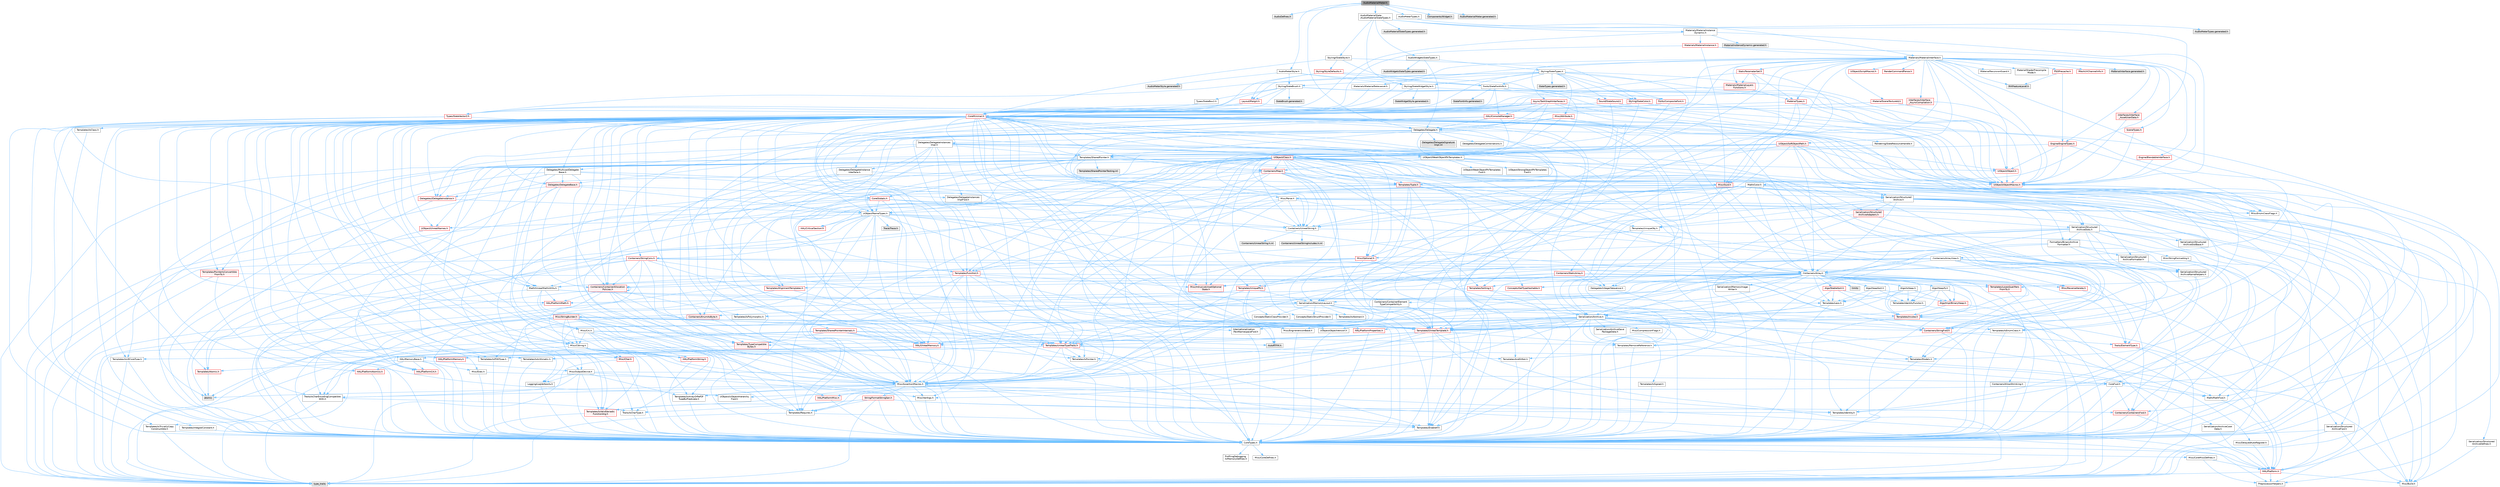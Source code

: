 digraph "AudioMaterialMeter.h"
{
 // INTERACTIVE_SVG=YES
 // LATEX_PDF_SIZE
  bgcolor="transparent";
  edge [fontname=Helvetica,fontsize=10,labelfontname=Helvetica,labelfontsize=10];
  node [fontname=Helvetica,fontsize=10,shape=box,height=0.2,width=0.4];
  Node1 [id="Node000001",label="AudioMaterialMeter.h",height=0.2,width=0.4,color="gray40", fillcolor="grey60", style="filled", fontcolor="black",tooltip=" "];
  Node1 -> Node2 [id="edge1_Node000001_Node000002",color="steelblue1",style="solid",tooltip=" "];
  Node2 [id="Node000002",label="AudioDefines.h",height=0.2,width=0.4,color="grey60", fillcolor="#E0E0E0", style="filled",tooltip=" "];
  Node1 -> Node3 [id="edge2_Node000001_Node000003",color="steelblue1",style="solid",tooltip=" "];
  Node3 [id="Node000003",label="AudioMaterialSlate\l/AudioMaterialSlateTypes.h",height=0.2,width=0.4,color="grey40", fillcolor="white", style="filled",URL="$d3/d2d/AudioMaterialSlateTypes_8h.html",tooltip=" "];
  Node3 -> Node4 [id="edge3_Node000003_Node000004",color="steelblue1",style="solid",tooltip=" "];
  Node4 [id="Node000004",label="AudioWidgetsSlateTypes.h",height=0.2,width=0.4,color="grey40", fillcolor="white", style="filled",URL="$d1/d08/AudioWidgetsSlateTypes_8h.html",tooltip=" "];
  Node4 -> Node5 [id="edge4_Node000004_Node000005",color="steelblue1",style="solid",tooltip=" "];
  Node5 [id="Node000005",label="Delegates/Delegate.h",height=0.2,width=0.4,color="grey40", fillcolor="white", style="filled",URL="$d4/d80/Delegate_8h.html",tooltip=" "];
  Node5 -> Node6 [id="edge5_Node000005_Node000006",color="steelblue1",style="solid",tooltip=" "];
  Node6 [id="Node000006",label="CoreTypes.h",height=0.2,width=0.4,color="grey40", fillcolor="white", style="filled",URL="$dc/dec/CoreTypes_8h.html",tooltip=" "];
  Node6 -> Node7 [id="edge6_Node000006_Node000007",color="steelblue1",style="solid",tooltip=" "];
  Node7 [id="Node000007",label="HAL/Platform.h",height=0.2,width=0.4,color="red", fillcolor="#FFF0F0", style="filled",URL="$d9/dd0/Platform_8h.html",tooltip=" "];
  Node7 -> Node8 [id="edge7_Node000007_Node000008",color="steelblue1",style="solid",tooltip=" "];
  Node8 [id="Node000008",label="Misc/Build.h",height=0.2,width=0.4,color="grey40", fillcolor="white", style="filled",URL="$d3/dbb/Build_8h.html",tooltip=" "];
  Node7 -> Node10 [id="edge8_Node000007_Node000010",color="steelblue1",style="solid",tooltip=" "];
  Node10 [id="Node000010",label="type_traits",height=0.2,width=0.4,color="grey60", fillcolor="#E0E0E0", style="filled",tooltip=" "];
  Node7 -> Node11 [id="edge9_Node000007_Node000011",color="steelblue1",style="solid",tooltip=" "];
  Node11 [id="Node000011",label="PreprocessorHelpers.h",height=0.2,width=0.4,color="grey40", fillcolor="white", style="filled",URL="$db/ddb/PreprocessorHelpers_8h.html",tooltip=" "];
  Node6 -> Node17 [id="edge10_Node000006_Node000017",color="steelblue1",style="solid",tooltip=" "];
  Node17 [id="Node000017",label="ProfilingDebugging\l/UMemoryDefines.h",height=0.2,width=0.4,color="grey40", fillcolor="white", style="filled",URL="$d2/da2/UMemoryDefines_8h.html",tooltip=" "];
  Node6 -> Node18 [id="edge11_Node000006_Node000018",color="steelblue1",style="solid",tooltip=" "];
  Node18 [id="Node000018",label="Misc/CoreMiscDefines.h",height=0.2,width=0.4,color="grey40", fillcolor="white", style="filled",URL="$da/d38/CoreMiscDefines_8h.html",tooltip=" "];
  Node18 -> Node7 [id="edge12_Node000018_Node000007",color="steelblue1",style="solid",tooltip=" "];
  Node18 -> Node11 [id="edge13_Node000018_Node000011",color="steelblue1",style="solid",tooltip=" "];
  Node6 -> Node19 [id="edge14_Node000006_Node000019",color="steelblue1",style="solid",tooltip=" "];
  Node19 [id="Node000019",label="Misc/CoreDefines.h",height=0.2,width=0.4,color="grey40", fillcolor="white", style="filled",URL="$d3/dd2/CoreDefines_8h.html",tooltip=" "];
  Node5 -> Node20 [id="edge15_Node000005_Node000020",color="steelblue1",style="solid",tooltip=" "];
  Node20 [id="Node000020",label="Misc/AssertionMacros.h",height=0.2,width=0.4,color="grey40", fillcolor="white", style="filled",URL="$d0/dfa/AssertionMacros_8h.html",tooltip=" "];
  Node20 -> Node6 [id="edge16_Node000020_Node000006",color="steelblue1",style="solid",tooltip=" "];
  Node20 -> Node7 [id="edge17_Node000020_Node000007",color="steelblue1",style="solid",tooltip=" "];
  Node20 -> Node21 [id="edge18_Node000020_Node000021",color="steelblue1",style="solid",tooltip=" "];
  Node21 [id="Node000021",label="HAL/PlatformMisc.h",height=0.2,width=0.4,color="red", fillcolor="#FFF0F0", style="filled",URL="$d0/df5/PlatformMisc_8h.html",tooltip=" "];
  Node21 -> Node6 [id="edge19_Node000021_Node000006",color="steelblue1",style="solid",tooltip=" "];
  Node20 -> Node11 [id="edge20_Node000020_Node000011",color="steelblue1",style="solid",tooltip=" "];
  Node20 -> Node57 [id="edge21_Node000020_Node000057",color="steelblue1",style="solid",tooltip=" "];
  Node57 [id="Node000057",label="Templates/EnableIf.h",height=0.2,width=0.4,color="grey40", fillcolor="white", style="filled",URL="$d7/d60/EnableIf_8h.html",tooltip=" "];
  Node57 -> Node6 [id="edge22_Node000057_Node000006",color="steelblue1",style="solid",tooltip=" "];
  Node20 -> Node58 [id="edge23_Node000020_Node000058",color="steelblue1",style="solid",tooltip=" "];
  Node58 [id="Node000058",label="Templates/IsArrayOrRefOf\lTypeByPredicate.h",height=0.2,width=0.4,color="grey40", fillcolor="white", style="filled",URL="$d6/da1/IsArrayOrRefOfTypeByPredicate_8h.html",tooltip=" "];
  Node58 -> Node6 [id="edge24_Node000058_Node000006",color="steelblue1",style="solid",tooltip=" "];
  Node20 -> Node59 [id="edge25_Node000020_Node000059",color="steelblue1",style="solid",tooltip=" "];
  Node59 [id="Node000059",label="Templates/IsValidVariadic\lFunctionArg.h",height=0.2,width=0.4,color="red", fillcolor="#FFF0F0", style="filled",URL="$d0/dc8/IsValidVariadicFunctionArg_8h.html",tooltip=" "];
  Node59 -> Node6 [id="edge26_Node000059_Node000006",color="steelblue1",style="solid",tooltip=" "];
  Node59 -> Node10 [id="edge27_Node000059_Node000010",color="steelblue1",style="solid",tooltip=" "];
  Node20 -> Node61 [id="edge28_Node000020_Node000061",color="steelblue1",style="solid",tooltip=" "];
  Node61 [id="Node000061",label="Traits/IsCharEncodingCompatible\lWith.h",height=0.2,width=0.4,color="grey40", fillcolor="white", style="filled",URL="$df/dd1/IsCharEncodingCompatibleWith_8h.html",tooltip=" "];
  Node61 -> Node10 [id="edge29_Node000061_Node000010",color="steelblue1",style="solid",tooltip=" "];
  Node61 -> Node62 [id="edge30_Node000061_Node000062",color="steelblue1",style="solid",tooltip=" "];
  Node62 [id="Node000062",label="Traits/IsCharType.h",height=0.2,width=0.4,color="grey40", fillcolor="white", style="filled",URL="$db/d51/IsCharType_8h.html",tooltip=" "];
  Node62 -> Node6 [id="edge31_Node000062_Node000006",color="steelblue1",style="solid",tooltip=" "];
  Node20 -> Node63 [id="edge32_Node000020_Node000063",color="steelblue1",style="solid",tooltip=" "];
  Node63 [id="Node000063",label="Misc/VarArgs.h",height=0.2,width=0.4,color="grey40", fillcolor="white", style="filled",URL="$d5/d6f/VarArgs_8h.html",tooltip=" "];
  Node63 -> Node6 [id="edge33_Node000063_Node000006",color="steelblue1",style="solid",tooltip=" "];
  Node20 -> Node64 [id="edge34_Node000020_Node000064",color="steelblue1",style="solid",tooltip=" "];
  Node64 [id="Node000064",label="String/FormatStringSan.h",height=0.2,width=0.4,color="red", fillcolor="#FFF0F0", style="filled",URL="$d3/d8b/FormatStringSan_8h.html",tooltip=" "];
  Node64 -> Node10 [id="edge35_Node000064_Node000010",color="steelblue1",style="solid",tooltip=" "];
  Node64 -> Node6 [id="edge36_Node000064_Node000006",color="steelblue1",style="solid",tooltip=" "];
  Node64 -> Node65 [id="edge37_Node000064_Node000065",color="steelblue1",style="solid",tooltip=" "];
  Node65 [id="Node000065",label="Templates/Requires.h",height=0.2,width=0.4,color="grey40", fillcolor="white", style="filled",URL="$dc/d96/Requires_8h.html",tooltip=" "];
  Node65 -> Node57 [id="edge38_Node000065_Node000057",color="steelblue1",style="solid",tooltip=" "];
  Node65 -> Node10 [id="edge39_Node000065_Node000010",color="steelblue1",style="solid",tooltip=" "];
  Node64 -> Node66 [id="edge40_Node000064_Node000066",color="steelblue1",style="solid",tooltip=" "];
  Node66 [id="Node000066",label="Templates/Identity.h",height=0.2,width=0.4,color="grey40", fillcolor="white", style="filled",URL="$d0/dd5/Identity_8h.html",tooltip=" "];
  Node64 -> Node59 [id="edge41_Node000064_Node000059",color="steelblue1",style="solid",tooltip=" "];
  Node64 -> Node62 [id="edge42_Node000064_Node000062",color="steelblue1",style="solid",tooltip=" "];
  Node64 -> Node29 [id="edge43_Node000064_Node000029",color="steelblue1",style="solid",tooltip=" "];
  Node29 [id="Node000029",label="Containers/ContainersFwd.h",height=0.2,width=0.4,color="red", fillcolor="#FFF0F0", style="filled",URL="$d4/d0a/ContainersFwd_8h.html",tooltip=" "];
  Node29 -> Node7 [id="edge44_Node000029_Node000007",color="steelblue1",style="solid",tooltip=" "];
  Node29 -> Node6 [id="edge45_Node000029_Node000006",color="steelblue1",style="solid",tooltip=" "];
  Node20 -> Node70 [id="edge46_Node000020_Node000070",color="steelblue1",style="solid",tooltip=" "];
  Node70 [id="Node000070",label="atomic",height=0.2,width=0.4,color="grey60", fillcolor="#E0E0E0", style="filled",tooltip=" "];
  Node5 -> Node71 [id="edge47_Node000005_Node000071",color="steelblue1",style="solid",tooltip=" "];
  Node71 [id="Node000071",label="UObject/NameTypes.h",height=0.2,width=0.4,color="grey40", fillcolor="white", style="filled",URL="$d6/d35/NameTypes_8h.html",tooltip=" "];
  Node71 -> Node6 [id="edge48_Node000071_Node000006",color="steelblue1",style="solid",tooltip=" "];
  Node71 -> Node20 [id="edge49_Node000071_Node000020",color="steelblue1",style="solid",tooltip=" "];
  Node71 -> Node72 [id="edge50_Node000071_Node000072",color="steelblue1",style="solid",tooltip=" "];
  Node72 [id="Node000072",label="HAL/UnrealMemory.h",height=0.2,width=0.4,color="red", fillcolor="#FFF0F0", style="filled",URL="$d9/d96/UnrealMemory_8h.html",tooltip=" "];
  Node72 -> Node6 [id="edge51_Node000072_Node000006",color="steelblue1",style="solid",tooltip=" "];
  Node72 -> Node76 [id="edge52_Node000072_Node000076",color="steelblue1",style="solid",tooltip=" "];
  Node76 [id="Node000076",label="HAL/MemoryBase.h",height=0.2,width=0.4,color="grey40", fillcolor="white", style="filled",URL="$d6/d9f/MemoryBase_8h.html",tooltip=" "];
  Node76 -> Node6 [id="edge53_Node000076_Node000006",color="steelblue1",style="solid",tooltip=" "];
  Node76 -> Node50 [id="edge54_Node000076_Node000050",color="steelblue1",style="solid",tooltip=" "];
  Node50 [id="Node000050",label="HAL/PlatformAtomics.h",height=0.2,width=0.4,color="red", fillcolor="#FFF0F0", style="filled",URL="$d3/d36/PlatformAtomics_8h.html",tooltip=" "];
  Node50 -> Node6 [id="edge55_Node000050_Node000006",color="steelblue1",style="solid",tooltip=" "];
  Node76 -> Node33 [id="edge56_Node000076_Node000033",color="steelblue1",style="solid",tooltip=" "];
  Node33 [id="Node000033",label="HAL/PlatformCrt.h",height=0.2,width=0.4,color="red", fillcolor="#FFF0F0", style="filled",URL="$d8/d75/PlatformCrt_8h.html",tooltip=" "];
  Node76 -> Node77 [id="edge57_Node000076_Node000077",color="steelblue1",style="solid",tooltip=" "];
  Node77 [id="Node000077",label="Misc/Exec.h",height=0.2,width=0.4,color="grey40", fillcolor="white", style="filled",URL="$de/ddb/Exec_8h.html",tooltip=" "];
  Node77 -> Node6 [id="edge58_Node000077_Node000006",color="steelblue1",style="solid",tooltip=" "];
  Node77 -> Node20 [id="edge59_Node000077_Node000020",color="steelblue1",style="solid",tooltip=" "];
  Node76 -> Node78 [id="edge60_Node000076_Node000078",color="steelblue1",style="solid",tooltip=" "];
  Node78 [id="Node000078",label="Misc/OutputDevice.h",height=0.2,width=0.4,color="grey40", fillcolor="white", style="filled",URL="$d7/d32/OutputDevice_8h.html",tooltip=" "];
  Node78 -> Node28 [id="edge61_Node000078_Node000028",color="steelblue1",style="solid",tooltip=" "];
  Node28 [id="Node000028",label="CoreFwd.h",height=0.2,width=0.4,color="grey40", fillcolor="white", style="filled",URL="$d1/d1e/CoreFwd_8h.html",tooltip=" "];
  Node28 -> Node6 [id="edge62_Node000028_Node000006",color="steelblue1",style="solid",tooltip=" "];
  Node28 -> Node29 [id="edge63_Node000028_Node000029",color="steelblue1",style="solid",tooltip=" "];
  Node28 -> Node30 [id="edge64_Node000028_Node000030",color="steelblue1",style="solid",tooltip=" "];
  Node30 [id="Node000030",label="Math/MathFwd.h",height=0.2,width=0.4,color="grey40", fillcolor="white", style="filled",URL="$d2/d10/MathFwd_8h.html",tooltip=" "];
  Node30 -> Node7 [id="edge65_Node000030_Node000007",color="steelblue1",style="solid",tooltip=" "];
  Node28 -> Node31 [id="edge66_Node000028_Node000031",color="steelblue1",style="solid",tooltip=" "];
  Node31 [id="Node000031",label="UObject/UObjectHierarchy\lFwd.h",height=0.2,width=0.4,color="grey40", fillcolor="white", style="filled",URL="$d3/d13/UObjectHierarchyFwd_8h.html",tooltip=" "];
  Node78 -> Node6 [id="edge67_Node000078_Node000006",color="steelblue1",style="solid",tooltip=" "];
  Node78 -> Node79 [id="edge68_Node000078_Node000079",color="steelblue1",style="solid",tooltip=" "];
  Node79 [id="Node000079",label="Logging/LogVerbosity.h",height=0.2,width=0.4,color="grey40", fillcolor="white", style="filled",URL="$d2/d8f/LogVerbosity_8h.html",tooltip=" "];
  Node79 -> Node6 [id="edge69_Node000079_Node000006",color="steelblue1",style="solid",tooltip=" "];
  Node78 -> Node63 [id="edge70_Node000078_Node000063",color="steelblue1",style="solid",tooltip=" "];
  Node78 -> Node58 [id="edge71_Node000078_Node000058",color="steelblue1",style="solid",tooltip=" "];
  Node78 -> Node59 [id="edge72_Node000078_Node000059",color="steelblue1",style="solid",tooltip=" "];
  Node78 -> Node61 [id="edge73_Node000078_Node000061",color="steelblue1",style="solid",tooltip=" "];
  Node76 -> Node80 [id="edge74_Node000076_Node000080",color="steelblue1",style="solid",tooltip=" "];
  Node80 [id="Node000080",label="Templates/Atomic.h",height=0.2,width=0.4,color="red", fillcolor="#FFF0F0", style="filled",URL="$d3/d91/Atomic_8h.html",tooltip=" "];
  Node80 -> Node70 [id="edge75_Node000080_Node000070",color="steelblue1",style="solid",tooltip=" "];
  Node72 -> Node89 [id="edge76_Node000072_Node000089",color="steelblue1",style="solid",tooltip=" "];
  Node89 [id="Node000089",label="HAL/PlatformMemory.h",height=0.2,width=0.4,color="red", fillcolor="#FFF0F0", style="filled",URL="$de/d68/PlatformMemory_8h.html",tooltip=" "];
  Node89 -> Node6 [id="edge77_Node000089_Node000006",color="steelblue1",style="solid",tooltip=" "];
  Node72 -> Node92 [id="edge78_Node000072_Node000092",color="steelblue1",style="solid",tooltip=" "];
  Node92 [id="Node000092",label="Templates/IsPointer.h",height=0.2,width=0.4,color="grey40", fillcolor="white", style="filled",URL="$d7/d05/IsPointer_8h.html",tooltip=" "];
  Node92 -> Node6 [id="edge79_Node000092_Node000006",color="steelblue1",style="solid",tooltip=" "];
  Node71 -> Node93 [id="edge80_Node000071_Node000093",color="steelblue1",style="solid",tooltip=" "];
  Node93 [id="Node000093",label="Templates/UnrealTypeTraits.h",height=0.2,width=0.4,color="red", fillcolor="#FFF0F0", style="filled",URL="$d2/d2d/UnrealTypeTraits_8h.html",tooltip=" "];
  Node93 -> Node6 [id="edge81_Node000093_Node000006",color="steelblue1",style="solid",tooltip=" "];
  Node93 -> Node92 [id="edge82_Node000093_Node000092",color="steelblue1",style="solid",tooltip=" "];
  Node93 -> Node20 [id="edge83_Node000093_Node000020",color="steelblue1",style="solid",tooltip=" "];
  Node93 -> Node85 [id="edge84_Node000093_Node000085",color="steelblue1",style="solid",tooltip=" "];
  Node85 [id="Node000085",label="Templates/AndOrNot.h",height=0.2,width=0.4,color="grey40", fillcolor="white", style="filled",URL="$db/d0a/AndOrNot_8h.html",tooltip=" "];
  Node85 -> Node6 [id="edge85_Node000085_Node000006",color="steelblue1",style="solid",tooltip=" "];
  Node93 -> Node57 [id="edge86_Node000093_Node000057",color="steelblue1",style="solid",tooltip=" "];
  Node93 -> Node94 [id="edge87_Node000093_Node000094",color="steelblue1",style="solid",tooltip=" "];
  Node94 [id="Node000094",label="Templates/IsArithmetic.h",height=0.2,width=0.4,color="grey40", fillcolor="white", style="filled",URL="$d2/d5d/IsArithmetic_8h.html",tooltip=" "];
  Node94 -> Node6 [id="edge88_Node000094_Node000006",color="steelblue1",style="solid",tooltip=" "];
  Node93 -> Node95 [id="edge89_Node000093_Node000095",color="steelblue1",style="solid",tooltip=" "];
  Node95 [id="Node000095",label="Templates/Models.h",height=0.2,width=0.4,color="grey40", fillcolor="white", style="filled",URL="$d3/d0c/Models_8h.html",tooltip=" "];
  Node95 -> Node66 [id="edge90_Node000095_Node000066",color="steelblue1",style="solid",tooltip=" "];
  Node93 -> Node96 [id="edge91_Node000093_Node000096",color="steelblue1",style="solid",tooltip=" "];
  Node96 [id="Node000096",label="Templates/IsPODType.h",height=0.2,width=0.4,color="grey40", fillcolor="white", style="filled",URL="$d7/db1/IsPODType_8h.html",tooltip=" "];
  Node96 -> Node6 [id="edge92_Node000096_Node000006",color="steelblue1",style="solid",tooltip=" "];
  Node93 -> Node97 [id="edge93_Node000093_Node000097",color="steelblue1",style="solid",tooltip=" "];
  Node97 [id="Node000097",label="Templates/IsUECoreType.h",height=0.2,width=0.4,color="grey40", fillcolor="white", style="filled",URL="$d1/db8/IsUECoreType_8h.html",tooltip=" "];
  Node97 -> Node6 [id="edge94_Node000097_Node000006",color="steelblue1",style="solid",tooltip=" "];
  Node97 -> Node10 [id="edge95_Node000097_Node000010",color="steelblue1",style="solid",tooltip=" "];
  Node93 -> Node86 [id="edge96_Node000093_Node000086",color="steelblue1",style="solid",tooltip=" "];
  Node86 [id="Node000086",label="Templates/IsTriviallyCopy\lConstructible.h",height=0.2,width=0.4,color="grey40", fillcolor="white", style="filled",URL="$d3/d78/IsTriviallyCopyConstructible_8h.html",tooltip=" "];
  Node86 -> Node6 [id="edge97_Node000086_Node000006",color="steelblue1",style="solid",tooltip=" "];
  Node86 -> Node10 [id="edge98_Node000086_Node000010",color="steelblue1",style="solid",tooltip=" "];
  Node71 -> Node98 [id="edge99_Node000071_Node000098",color="steelblue1",style="solid",tooltip=" "];
  Node98 [id="Node000098",label="Templates/UnrealTemplate.h",height=0.2,width=0.4,color="red", fillcolor="#FFF0F0", style="filled",URL="$d4/d24/UnrealTemplate_8h.html",tooltip=" "];
  Node98 -> Node6 [id="edge100_Node000098_Node000006",color="steelblue1",style="solid",tooltip=" "];
  Node98 -> Node92 [id="edge101_Node000098_Node000092",color="steelblue1",style="solid",tooltip=" "];
  Node98 -> Node72 [id="edge102_Node000098_Node000072",color="steelblue1",style="solid",tooltip=" "];
  Node98 -> Node93 [id="edge103_Node000098_Node000093",color="steelblue1",style="solid",tooltip=" "];
  Node98 -> Node101 [id="edge104_Node000098_Node000101",color="steelblue1",style="solid",tooltip=" "];
  Node101 [id="Node000101",label="Templates/RemoveReference.h",height=0.2,width=0.4,color="grey40", fillcolor="white", style="filled",URL="$da/dbe/RemoveReference_8h.html",tooltip=" "];
  Node101 -> Node6 [id="edge105_Node000101_Node000006",color="steelblue1",style="solid",tooltip=" "];
  Node98 -> Node65 [id="edge106_Node000098_Node000065",color="steelblue1",style="solid",tooltip=" "];
  Node98 -> Node102 [id="edge107_Node000098_Node000102",color="steelblue1",style="solid",tooltip=" "];
  Node102 [id="Node000102",label="Templates/TypeCompatible\lBytes.h",height=0.2,width=0.4,color="red", fillcolor="#FFF0F0", style="filled",URL="$df/d0a/TypeCompatibleBytes_8h.html",tooltip=" "];
  Node102 -> Node6 [id="edge108_Node000102_Node000006",color="steelblue1",style="solid",tooltip=" "];
  Node102 -> Node10 [id="edge109_Node000102_Node000010",color="steelblue1",style="solid",tooltip=" "];
  Node98 -> Node66 [id="edge110_Node000098_Node000066",color="steelblue1",style="solid",tooltip=" "];
  Node98 -> Node10 [id="edge111_Node000098_Node000010",color="steelblue1",style="solid",tooltip=" "];
  Node71 -> Node104 [id="edge112_Node000071_Node000104",color="steelblue1",style="solid",tooltip=" "];
  Node104 [id="Node000104",label="Containers/UnrealString.h",height=0.2,width=0.4,color="grey40", fillcolor="white", style="filled",URL="$d5/dba/UnrealString_8h.html",tooltip=" "];
  Node104 -> Node105 [id="edge113_Node000104_Node000105",color="steelblue1",style="solid",tooltip=" "];
  Node105 [id="Node000105",label="Containers/UnrealStringIncludes.h.inl",height=0.2,width=0.4,color="grey60", fillcolor="#E0E0E0", style="filled",tooltip=" "];
  Node104 -> Node106 [id="edge114_Node000104_Node000106",color="steelblue1",style="solid",tooltip=" "];
  Node106 [id="Node000106",label="Containers/UnrealString.h.inl",height=0.2,width=0.4,color="grey60", fillcolor="#E0E0E0", style="filled",tooltip=" "];
  Node104 -> Node107 [id="edge115_Node000104_Node000107",color="steelblue1",style="solid",tooltip=" "];
  Node107 [id="Node000107",label="Misc/StringFormatArg.h",height=0.2,width=0.4,color="grey40", fillcolor="white", style="filled",URL="$d2/d16/StringFormatArg_8h.html",tooltip=" "];
  Node107 -> Node29 [id="edge116_Node000107_Node000029",color="steelblue1",style="solid",tooltip=" "];
  Node71 -> Node108 [id="edge117_Node000071_Node000108",color="steelblue1",style="solid",tooltip=" "];
  Node108 [id="Node000108",label="HAL/CriticalSection.h",height=0.2,width=0.4,color="red", fillcolor="#FFF0F0", style="filled",URL="$d6/d90/CriticalSection_8h.html",tooltip=" "];
  Node71 -> Node111 [id="edge118_Node000071_Node000111",color="steelblue1",style="solid",tooltip=" "];
  Node111 [id="Node000111",label="Containers/StringConv.h",height=0.2,width=0.4,color="red", fillcolor="#FFF0F0", style="filled",URL="$d3/ddf/StringConv_8h.html",tooltip=" "];
  Node111 -> Node6 [id="edge119_Node000111_Node000006",color="steelblue1",style="solid",tooltip=" "];
  Node111 -> Node20 [id="edge120_Node000111_Node000020",color="steelblue1",style="solid",tooltip=" "];
  Node111 -> Node112 [id="edge121_Node000111_Node000112",color="steelblue1",style="solid",tooltip=" "];
  Node112 [id="Node000112",label="Containers/ContainerAllocation\lPolicies.h",height=0.2,width=0.4,color="red", fillcolor="#FFF0F0", style="filled",URL="$d7/dff/ContainerAllocationPolicies_8h.html",tooltip=" "];
  Node112 -> Node6 [id="edge122_Node000112_Node000006",color="steelblue1",style="solid",tooltip=" "];
  Node112 -> Node112 [id="edge123_Node000112_Node000112",color="steelblue1",style="solid",tooltip=" "];
  Node112 -> Node114 [id="edge124_Node000112_Node000114",color="steelblue1",style="solid",tooltip=" "];
  Node114 [id="Node000114",label="HAL/PlatformMath.h",height=0.2,width=0.4,color="red", fillcolor="#FFF0F0", style="filled",URL="$dc/d53/PlatformMath_8h.html",tooltip=" "];
  Node114 -> Node6 [id="edge125_Node000114_Node000006",color="steelblue1",style="solid",tooltip=" "];
  Node112 -> Node72 [id="edge126_Node000112_Node000072",color="steelblue1",style="solid",tooltip=" "];
  Node112 -> Node20 [id="edge127_Node000112_Node000020",color="steelblue1",style="solid",tooltip=" "];
  Node112 -> Node122 [id="edge128_Node000112_Node000122",color="steelblue1",style="solid",tooltip=" "];
  Node122 [id="Node000122",label="Templates/IsPolymorphic.h",height=0.2,width=0.4,color="grey40", fillcolor="white", style="filled",URL="$dc/d20/IsPolymorphic_8h.html",tooltip=" "];
  Node112 -> Node102 [id="edge129_Node000112_Node000102",color="steelblue1",style="solid",tooltip=" "];
  Node112 -> Node10 [id="edge130_Node000112_Node000010",color="steelblue1",style="solid",tooltip=" "];
  Node111 -> Node124 [id="edge131_Node000111_Node000124",color="steelblue1",style="solid",tooltip=" "];
  Node124 [id="Node000124",label="Containers/Array.h",height=0.2,width=0.4,color="grey40", fillcolor="white", style="filled",URL="$df/dd0/Array_8h.html",tooltip=" "];
  Node124 -> Node6 [id="edge132_Node000124_Node000006",color="steelblue1",style="solid",tooltip=" "];
  Node124 -> Node20 [id="edge133_Node000124_Node000020",color="steelblue1",style="solid",tooltip=" "];
  Node124 -> Node125 [id="edge134_Node000124_Node000125",color="steelblue1",style="solid",tooltip=" "];
  Node125 [id="Node000125",label="Misc/IntrusiveUnsetOptional\lState.h",height=0.2,width=0.4,color="red", fillcolor="#FFF0F0", style="filled",URL="$d2/d0a/IntrusiveUnsetOptionalState_8h.html",tooltip=" "];
  Node124 -> Node127 [id="edge135_Node000124_Node000127",color="steelblue1",style="solid",tooltip=" "];
  Node127 [id="Node000127",label="Misc/ReverseIterate.h",height=0.2,width=0.4,color="red", fillcolor="#FFF0F0", style="filled",URL="$db/de3/ReverseIterate_8h.html",tooltip=" "];
  Node127 -> Node7 [id="edge136_Node000127_Node000007",color="steelblue1",style="solid",tooltip=" "];
  Node124 -> Node72 [id="edge137_Node000124_Node000072",color="steelblue1",style="solid",tooltip=" "];
  Node124 -> Node93 [id="edge138_Node000124_Node000093",color="steelblue1",style="solid",tooltip=" "];
  Node124 -> Node98 [id="edge139_Node000124_Node000098",color="steelblue1",style="solid",tooltip=" "];
  Node124 -> Node129 [id="edge140_Node000124_Node000129",color="steelblue1",style="solid",tooltip=" "];
  Node129 [id="Node000129",label="Containers/AllowShrinking.h",height=0.2,width=0.4,color="grey40", fillcolor="white", style="filled",URL="$d7/d1a/AllowShrinking_8h.html",tooltip=" "];
  Node129 -> Node6 [id="edge141_Node000129_Node000006",color="steelblue1",style="solid",tooltip=" "];
  Node124 -> Node112 [id="edge142_Node000124_Node000112",color="steelblue1",style="solid",tooltip=" "];
  Node124 -> Node130 [id="edge143_Node000124_Node000130",color="steelblue1",style="solid",tooltip=" "];
  Node130 [id="Node000130",label="Containers/ContainerElement\lTypeCompatibility.h",height=0.2,width=0.4,color="grey40", fillcolor="white", style="filled",URL="$df/ddf/ContainerElementTypeCompatibility_8h.html",tooltip=" "];
  Node130 -> Node6 [id="edge144_Node000130_Node000006",color="steelblue1",style="solid",tooltip=" "];
  Node130 -> Node93 [id="edge145_Node000130_Node000093",color="steelblue1",style="solid",tooltip=" "];
  Node124 -> Node131 [id="edge146_Node000124_Node000131",color="steelblue1",style="solid",tooltip=" "];
  Node131 [id="Node000131",label="Serialization/Archive.h",height=0.2,width=0.4,color="grey40", fillcolor="white", style="filled",URL="$d7/d3b/Archive_8h.html",tooltip=" "];
  Node131 -> Node28 [id="edge147_Node000131_Node000028",color="steelblue1",style="solid",tooltip=" "];
  Node131 -> Node6 [id="edge148_Node000131_Node000006",color="steelblue1",style="solid",tooltip=" "];
  Node131 -> Node132 [id="edge149_Node000131_Node000132",color="steelblue1",style="solid",tooltip=" "];
  Node132 [id="Node000132",label="HAL/PlatformProperties.h",height=0.2,width=0.4,color="red", fillcolor="#FFF0F0", style="filled",URL="$d9/db0/PlatformProperties_8h.html",tooltip=" "];
  Node132 -> Node6 [id="edge150_Node000132_Node000006",color="steelblue1",style="solid",tooltip=" "];
  Node131 -> Node135 [id="edge151_Node000131_Node000135",color="steelblue1",style="solid",tooltip=" "];
  Node135 [id="Node000135",label="Internationalization\l/TextNamespaceFwd.h",height=0.2,width=0.4,color="grey40", fillcolor="white", style="filled",URL="$d8/d97/TextNamespaceFwd_8h.html",tooltip=" "];
  Node135 -> Node6 [id="edge152_Node000135_Node000006",color="steelblue1",style="solid",tooltip=" "];
  Node131 -> Node30 [id="edge153_Node000131_Node000030",color="steelblue1",style="solid",tooltip=" "];
  Node131 -> Node20 [id="edge154_Node000131_Node000020",color="steelblue1",style="solid",tooltip=" "];
  Node131 -> Node8 [id="edge155_Node000131_Node000008",color="steelblue1",style="solid",tooltip=" "];
  Node131 -> Node44 [id="edge156_Node000131_Node000044",color="steelblue1",style="solid",tooltip=" "];
  Node44 [id="Node000044",label="Misc/CompressionFlags.h",height=0.2,width=0.4,color="grey40", fillcolor="white", style="filled",URL="$d9/d76/CompressionFlags_8h.html",tooltip=" "];
  Node131 -> Node136 [id="edge157_Node000131_Node000136",color="steelblue1",style="solid",tooltip=" "];
  Node136 [id="Node000136",label="Misc/EngineVersionBase.h",height=0.2,width=0.4,color="grey40", fillcolor="white", style="filled",URL="$d5/d2b/EngineVersionBase_8h.html",tooltip=" "];
  Node136 -> Node6 [id="edge158_Node000136_Node000006",color="steelblue1",style="solid",tooltip=" "];
  Node131 -> Node63 [id="edge159_Node000131_Node000063",color="steelblue1",style="solid",tooltip=" "];
  Node131 -> Node137 [id="edge160_Node000131_Node000137",color="steelblue1",style="solid",tooltip=" "];
  Node137 [id="Node000137",label="Serialization/ArchiveCook\lData.h",height=0.2,width=0.4,color="grey40", fillcolor="white", style="filled",URL="$dc/db6/ArchiveCookData_8h.html",tooltip=" "];
  Node137 -> Node7 [id="edge161_Node000137_Node000007",color="steelblue1",style="solid",tooltip=" "];
  Node131 -> Node138 [id="edge162_Node000131_Node000138",color="steelblue1",style="solid",tooltip=" "];
  Node138 [id="Node000138",label="Serialization/ArchiveSave\lPackageData.h",height=0.2,width=0.4,color="grey40", fillcolor="white", style="filled",URL="$d1/d37/ArchiveSavePackageData_8h.html",tooltip=" "];
  Node131 -> Node57 [id="edge163_Node000131_Node000057",color="steelblue1",style="solid",tooltip=" "];
  Node131 -> Node58 [id="edge164_Node000131_Node000058",color="steelblue1",style="solid",tooltip=" "];
  Node131 -> Node139 [id="edge165_Node000131_Node000139",color="steelblue1",style="solid",tooltip=" "];
  Node139 [id="Node000139",label="Templates/IsEnumClass.h",height=0.2,width=0.4,color="grey40", fillcolor="white", style="filled",URL="$d7/d15/IsEnumClass_8h.html",tooltip=" "];
  Node139 -> Node6 [id="edge166_Node000139_Node000006",color="steelblue1",style="solid",tooltip=" "];
  Node139 -> Node85 [id="edge167_Node000139_Node000085",color="steelblue1",style="solid",tooltip=" "];
  Node131 -> Node119 [id="edge168_Node000131_Node000119",color="steelblue1",style="solid",tooltip=" "];
  Node119 [id="Node000119",label="Templates/IsSigned.h",height=0.2,width=0.4,color="grey40", fillcolor="white", style="filled",URL="$d8/dd8/IsSigned_8h.html",tooltip=" "];
  Node119 -> Node6 [id="edge169_Node000119_Node000006",color="steelblue1",style="solid",tooltip=" "];
  Node131 -> Node59 [id="edge170_Node000131_Node000059",color="steelblue1",style="solid",tooltip=" "];
  Node131 -> Node98 [id="edge171_Node000131_Node000098",color="steelblue1",style="solid",tooltip=" "];
  Node131 -> Node61 [id="edge172_Node000131_Node000061",color="steelblue1",style="solid",tooltip=" "];
  Node131 -> Node140 [id="edge173_Node000131_Node000140",color="steelblue1",style="solid",tooltip=" "];
  Node140 [id="Node000140",label="UObject/ObjectVersion.h",height=0.2,width=0.4,color="grey40", fillcolor="white", style="filled",URL="$da/d63/ObjectVersion_8h.html",tooltip=" "];
  Node140 -> Node6 [id="edge174_Node000140_Node000006",color="steelblue1",style="solid",tooltip=" "];
  Node124 -> Node141 [id="edge175_Node000124_Node000141",color="steelblue1",style="solid",tooltip=" "];
  Node141 [id="Node000141",label="Serialization/MemoryImage\lWriter.h",height=0.2,width=0.4,color="grey40", fillcolor="white", style="filled",URL="$d0/d08/MemoryImageWriter_8h.html",tooltip=" "];
  Node141 -> Node6 [id="edge176_Node000141_Node000006",color="steelblue1",style="solid",tooltip=" "];
  Node141 -> Node142 [id="edge177_Node000141_Node000142",color="steelblue1",style="solid",tooltip=" "];
  Node142 [id="Node000142",label="Serialization/MemoryLayout.h",height=0.2,width=0.4,color="grey40", fillcolor="white", style="filled",URL="$d7/d66/MemoryLayout_8h.html",tooltip=" "];
  Node142 -> Node143 [id="edge178_Node000142_Node000143",color="steelblue1",style="solid",tooltip=" "];
  Node143 [id="Node000143",label="Concepts/StaticClassProvider.h",height=0.2,width=0.4,color="grey40", fillcolor="white", style="filled",URL="$dd/d83/StaticClassProvider_8h.html",tooltip=" "];
  Node142 -> Node144 [id="edge179_Node000142_Node000144",color="steelblue1",style="solid",tooltip=" "];
  Node144 [id="Node000144",label="Concepts/StaticStructProvider.h",height=0.2,width=0.4,color="grey40", fillcolor="white", style="filled",URL="$d5/d77/StaticStructProvider_8h.html",tooltip=" "];
  Node142 -> Node145 [id="edge180_Node000142_Node000145",color="steelblue1",style="solid",tooltip=" "];
  Node145 [id="Node000145",label="Containers/EnumAsByte.h",height=0.2,width=0.4,color="red", fillcolor="#FFF0F0", style="filled",URL="$d6/d9a/EnumAsByte_8h.html",tooltip=" "];
  Node145 -> Node6 [id="edge181_Node000145_Node000006",color="steelblue1",style="solid",tooltip=" "];
  Node145 -> Node96 [id="edge182_Node000145_Node000096",color="steelblue1",style="solid",tooltip=" "];
  Node142 -> Node23 [id="edge183_Node000142_Node000023",color="steelblue1",style="solid",tooltip=" "];
  Node23 [id="Node000023",label="Containers/StringFwd.h",height=0.2,width=0.4,color="red", fillcolor="#FFF0F0", style="filled",URL="$df/d37/StringFwd_8h.html",tooltip=" "];
  Node23 -> Node6 [id="edge184_Node000023_Node000006",color="steelblue1",style="solid",tooltip=" "];
  Node23 -> Node24 [id="edge185_Node000023_Node000024",color="steelblue1",style="solid",tooltip=" "];
  Node24 [id="Node000024",label="Traits/ElementType.h",height=0.2,width=0.4,color="red", fillcolor="#FFF0F0", style="filled",URL="$d5/d4f/ElementType_8h.html",tooltip=" "];
  Node24 -> Node7 [id="edge186_Node000024_Node000007",color="steelblue1",style="solid",tooltip=" "];
  Node24 -> Node10 [id="edge187_Node000024_Node000010",color="steelblue1",style="solid",tooltip=" "];
  Node142 -> Node72 [id="edge188_Node000142_Node000072",color="steelblue1",style="solid",tooltip=" "];
  Node142 -> Node153 [id="edge189_Node000142_Node000153",color="steelblue1",style="solid",tooltip=" "];
  Node153 [id="Node000153",label="Misc/DelayedAutoRegister.h",height=0.2,width=0.4,color="grey40", fillcolor="white", style="filled",URL="$d1/dda/DelayedAutoRegister_8h.html",tooltip=" "];
  Node153 -> Node7 [id="edge190_Node000153_Node000007",color="steelblue1",style="solid",tooltip=" "];
  Node142 -> Node57 [id="edge191_Node000142_Node000057",color="steelblue1",style="solid",tooltip=" "];
  Node142 -> Node154 [id="edge192_Node000142_Node000154",color="steelblue1",style="solid",tooltip=" "];
  Node154 [id="Node000154",label="Templates/IsAbstract.h",height=0.2,width=0.4,color="grey40", fillcolor="white", style="filled",URL="$d8/db7/IsAbstract_8h.html",tooltip=" "];
  Node142 -> Node122 [id="edge193_Node000142_Node000122",color="steelblue1",style="solid",tooltip=" "];
  Node142 -> Node95 [id="edge194_Node000142_Node000095",color="steelblue1",style="solid",tooltip=" "];
  Node142 -> Node98 [id="edge195_Node000142_Node000098",color="steelblue1",style="solid",tooltip=" "];
  Node124 -> Node155 [id="edge196_Node000124_Node000155",color="steelblue1",style="solid",tooltip=" "];
  Node155 [id="Node000155",label="Algo/Heapify.h",height=0.2,width=0.4,color="grey40", fillcolor="white", style="filled",URL="$d0/d2a/Heapify_8h.html",tooltip=" "];
  Node155 -> Node156 [id="edge197_Node000155_Node000156",color="steelblue1",style="solid",tooltip=" "];
  Node156 [id="Node000156",label="Algo/Impl/BinaryHeap.h",height=0.2,width=0.4,color="red", fillcolor="#FFF0F0", style="filled",URL="$d7/da3/Algo_2Impl_2BinaryHeap_8h.html",tooltip=" "];
  Node156 -> Node157 [id="edge198_Node000156_Node000157",color="steelblue1",style="solid",tooltip=" "];
  Node157 [id="Node000157",label="Templates/Invoke.h",height=0.2,width=0.4,color="red", fillcolor="#FFF0F0", style="filled",URL="$d7/deb/Invoke_8h.html",tooltip=" "];
  Node157 -> Node6 [id="edge199_Node000157_Node000006",color="steelblue1",style="solid",tooltip=" "];
  Node157 -> Node98 [id="edge200_Node000157_Node000098",color="steelblue1",style="solid",tooltip=" "];
  Node157 -> Node10 [id="edge201_Node000157_Node000010",color="steelblue1",style="solid",tooltip=" "];
  Node156 -> Node10 [id="edge202_Node000156_Node000010",color="steelblue1",style="solid",tooltip=" "];
  Node155 -> Node161 [id="edge203_Node000155_Node000161",color="steelblue1",style="solid",tooltip=" "];
  Node161 [id="Node000161",label="Templates/IdentityFunctor.h",height=0.2,width=0.4,color="grey40", fillcolor="white", style="filled",URL="$d7/d2e/IdentityFunctor_8h.html",tooltip=" "];
  Node161 -> Node7 [id="edge204_Node000161_Node000007",color="steelblue1",style="solid",tooltip=" "];
  Node155 -> Node157 [id="edge205_Node000155_Node000157",color="steelblue1",style="solid",tooltip=" "];
  Node155 -> Node162 [id="edge206_Node000155_Node000162",color="steelblue1",style="solid",tooltip=" "];
  Node162 [id="Node000162",label="Templates/Less.h",height=0.2,width=0.4,color="grey40", fillcolor="white", style="filled",URL="$de/dc8/Less_8h.html",tooltip=" "];
  Node162 -> Node6 [id="edge207_Node000162_Node000006",color="steelblue1",style="solid",tooltip=" "];
  Node162 -> Node98 [id="edge208_Node000162_Node000098",color="steelblue1",style="solid",tooltip=" "];
  Node155 -> Node98 [id="edge209_Node000155_Node000098",color="steelblue1",style="solid",tooltip=" "];
  Node124 -> Node163 [id="edge210_Node000124_Node000163",color="steelblue1",style="solid",tooltip=" "];
  Node163 [id="Node000163",label="Algo/HeapSort.h",height=0.2,width=0.4,color="grey40", fillcolor="white", style="filled",URL="$d3/d92/HeapSort_8h.html",tooltip=" "];
  Node163 -> Node156 [id="edge211_Node000163_Node000156",color="steelblue1",style="solid",tooltip=" "];
  Node163 -> Node161 [id="edge212_Node000163_Node000161",color="steelblue1",style="solid",tooltip=" "];
  Node163 -> Node162 [id="edge213_Node000163_Node000162",color="steelblue1",style="solid",tooltip=" "];
  Node163 -> Node98 [id="edge214_Node000163_Node000098",color="steelblue1",style="solid",tooltip=" "];
  Node124 -> Node164 [id="edge215_Node000124_Node000164",color="steelblue1",style="solid",tooltip=" "];
  Node164 [id="Node000164",label="Algo/IsHeap.h",height=0.2,width=0.4,color="grey40", fillcolor="white", style="filled",URL="$de/d32/IsHeap_8h.html",tooltip=" "];
  Node164 -> Node156 [id="edge216_Node000164_Node000156",color="steelblue1",style="solid",tooltip=" "];
  Node164 -> Node161 [id="edge217_Node000164_Node000161",color="steelblue1",style="solid",tooltip=" "];
  Node164 -> Node157 [id="edge218_Node000164_Node000157",color="steelblue1",style="solid",tooltip=" "];
  Node164 -> Node162 [id="edge219_Node000164_Node000162",color="steelblue1",style="solid",tooltip=" "];
  Node164 -> Node98 [id="edge220_Node000164_Node000098",color="steelblue1",style="solid",tooltip=" "];
  Node124 -> Node156 [id="edge221_Node000124_Node000156",color="steelblue1",style="solid",tooltip=" "];
  Node124 -> Node165 [id="edge222_Node000124_Node000165",color="steelblue1",style="solid",tooltip=" "];
  Node165 [id="Node000165",label="Algo/StableSort.h",height=0.2,width=0.4,color="red", fillcolor="#FFF0F0", style="filled",URL="$d7/d3c/StableSort_8h.html",tooltip=" "];
  Node165 -> Node161 [id="edge223_Node000165_Node000161",color="steelblue1",style="solid",tooltip=" "];
  Node165 -> Node157 [id="edge224_Node000165_Node000157",color="steelblue1",style="solid",tooltip=" "];
  Node165 -> Node162 [id="edge225_Node000165_Node000162",color="steelblue1",style="solid",tooltip=" "];
  Node165 -> Node98 [id="edge226_Node000165_Node000098",color="steelblue1",style="solid",tooltip=" "];
  Node124 -> Node168 [id="edge227_Node000124_Node000168",color="steelblue1",style="solid",tooltip=" "];
  Node168 [id="Node000168",label="Concepts/GetTypeHashable.h",height=0.2,width=0.4,color="red", fillcolor="#FFF0F0", style="filled",URL="$d3/da2/GetTypeHashable_8h.html",tooltip=" "];
  Node168 -> Node6 [id="edge228_Node000168_Node000006",color="steelblue1",style="solid",tooltip=" "];
  Node124 -> Node161 [id="edge229_Node000124_Node000161",color="steelblue1",style="solid",tooltip=" "];
  Node124 -> Node157 [id="edge230_Node000124_Node000157",color="steelblue1",style="solid",tooltip=" "];
  Node124 -> Node162 [id="edge231_Node000124_Node000162",color="steelblue1",style="solid",tooltip=" "];
  Node124 -> Node169 [id="edge232_Node000124_Node000169",color="steelblue1",style="solid",tooltip=" "];
  Node169 [id="Node000169",label="Templates/LosesQualifiers\lFromTo.h",height=0.2,width=0.4,color="red", fillcolor="#FFF0F0", style="filled",URL="$d2/db3/LosesQualifiersFromTo_8h.html",tooltip=" "];
  Node169 -> Node10 [id="edge233_Node000169_Node000010",color="steelblue1",style="solid",tooltip=" "];
  Node124 -> Node65 [id="edge234_Node000124_Node000065",color="steelblue1",style="solid",tooltip=" "];
  Node124 -> Node170 [id="edge235_Node000124_Node000170",color="steelblue1",style="solid",tooltip=" "];
  Node170 [id="Node000170",label="Templates/Sorting.h",height=0.2,width=0.4,color="red", fillcolor="#FFF0F0", style="filled",URL="$d3/d9e/Sorting_8h.html",tooltip=" "];
  Node170 -> Node6 [id="edge236_Node000170_Node000006",color="steelblue1",style="solid",tooltip=" "];
  Node170 -> Node114 [id="edge237_Node000170_Node000114",color="steelblue1",style="solid",tooltip=" "];
  Node170 -> Node162 [id="edge238_Node000170_Node000162",color="steelblue1",style="solid",tooltip=" "];
  Node124 -> Node174 [id="edge239_Node000124_Node000174",color="steelblue1",style="solid",tooltip=" "];
  Node174 [id="Node000174",label="Templates/AlignmentTemplates.h",height=0.2,width=0.4,color="red", fillcolor="#FFF0F0", style="filled",URL="$dd/d32/AlignmentTemplates_8h.html",tooltip=" "];
  Node174 -> Node6 [id="edge240_Node000174_Node000006",color="steelblue1",style="solid",tooltip=" "];
  Node174 -> Node92 [id="edge241_Node000174_Node000092",color="steelblue1",style="solid",tooltip=" "];
  Node124 -> Node24 [id="edge242_Node000124_Node000024",color="steelblue1",style="solid",tooltip=" "];
  Node124 -> Node120 [id="edge243_Node000124_Node000120",color="steelblue1",style="solid",tooltip=" "];
  Node120 [id="Node000120",label="limits",height=0.2,width=0.4,color="grey60", fillcolor="#E0E0E0", style="filled",tooltip=" "];
  Node124 -> Node10 [id="edge244_Node000124_Node000010",color="steelblue1",style="solid",tooltip=" "];
  Node111 -> Node148 [id="edge245_Node000111_Node000148",color="steelblue1",style="solid",tooltip=" "];
  Node148 [id="Node000148",label="Misc/CString.h",height=0.2,width=0.4,color="grey40", fillcolor="white", style="filled",URL="$d2/d49/CString_8h.html",tooltip=" "];
  Node148 -> Node6 [id="edge246_Node000148_Node000006",color="steelblue1",style="solid",tooltip=" "];
  Node148 -> Node33 [id="edge247_Node000148_Node000033",color="steelblue1",style="solid",tooltip=" "];
  Node148 -> Node74 [id="edge248_Node000148_Node000074",color="steelblue1",style="solid",tooltip=" "];
  Node74 [id="Node000074",label="HAL/PlatformString.h",height=0.2,width=0.4,color="red", fillcolor="#FFF0F0", style="filled",URL="$db/db5/PlatformString_8h.html",tooltip=" "];
  Node74 -> Node6 [id="edge249_Node000074_Node000006",color="steelblue1",style="solid",tooltip=" "];
  Node148 -> Node20 [id="edge250_Node000148_Node000020",color="steelblue1",style="solid",tooltip=" "];
  Node148 -> Node149 [id="edge251_Node000148_Node000149",color="steelblue1",style="solid",tooltip=" "];
  Node149 [id="Node000149",label="Misc/Char.h",height=0.2,width=0.4,color="red", fillcolor="#FFF0F0", style="filled",URL="$d0/d58/Char_8h.html",tooltip=" "];
  Node149 -> Node6 [id="edge252_Node000149_Node000006",color="steelblue1",style="solid",tooltip=" "];
  Node149 -> Node10 [id="edge253_Node000149_Node000010",color="steelblue1",style="solid",tooltip=" "];
  Node148 -> Node63 [id="edge254_Node000148_Node000063",color="steelblue1",style="solid",tooltip=" "];
  Node148 -> Node58 [id="edge255_Node000148_Node000058",color="steelblue1",style="solid",tooltip=" "];
  Node148 -> Node59 [id="edge256_Node000148_Node000059",color="steelblue1",style="solid",tooltip=" "];
  Node148 -> Node61 [id="edge257_Node000148_Node000061",color="steelblue1",style="solid",tooltip=" "];
  Node111 -> Node98 [id="edge258_Node000111_Node000098",color="steelblue1",style="solid",tooltip=" "];
  Node111 -> Node93 [id="edge259_Node000111_Node000093",color="steelblue1",style="solid",tooltip=" "];
  Node111 -> Node24 [id="edge260_Node000111_Node000024",color="steelblue1",style="solid",tooltip=" "];
  Node111 -> Node61 [id="edge261_Node000111_Node000061",color="steelblue1",style="solid",tooltip=" "];
  Node111 -> Node10 [id="edge262_Node000111_Node000010",color="steelblue1",style="solid",tooltip=" "];
  Node71 -> Node23 [id="edge263_Node000071_Node000023",color="steelblue1",style="solid",tooltip=" "];
  Node71 -> Node176 [id="edge264_Node000071_Node000176",color="steelblue1",style="solid",tooltip=" "];
  Node176 [id="Node000176",label="UObject/UnrealNames.h",height=0.2,width=0.4,color="red", fillcolor="#FFF0F0", style="filled",URL="$d8/db1/UnrealNames_8h.html",tooltip=" "];
  Node176 -> Node6 [id="edge265_Node000176_Node000006",color="steelblue1",style="solid",tooltip=" "];
  Node71 -> Node80 [id="edge266_Node000071_Node000080",color="steelblue1",style="solid",tooltip=" "];
  Node71 -> Node142 [id="edge267_Node000071_Node000142",color="steelblue1",style="solid",tooltip=" "];
  Node71 -> Node125 [id="edge268_Node000071_Node000125",color="steelblue1",style="solid",tooltip=" "];
  Node71 -> Node178 [id="edge269_Node000071_Node000178",color="steelblue1",style="solid",tooltip=" "];
  Node178 [id="Node000178",label="Misc/StringBuilder.h",height=0.2,width=0.4,color="red", fillcolor="#FFF0F0", style="filled",URL="$d4/d52/StringBuilder_8h.html",tooltip=" "];
  Node178 -> Node23 [id="edge270_Node000178_Node000023",color="steelblue1",style="solid",tooltip=" "];
  Node178 -> Node6 [id="edge271_Node000178_Node000006",color="steelblue1",style="solid",tooltip=" "];
  Node178 -> Node74 [id="edge272_Node000178_Node000074",color="steelblue1",style="solid",tooltip=" "];
  Node178 -> Node72 [id="edge273_Node000178_Node000072",color="steelblue1",style="solid",tooltip=" "];
  Node178 -> Node20 [id="edge274_Node000178_Node000020",color="steelblue1",style="solid",tooltip=" "];
  Node178 -> Node148 [id="edge275_Node000178_Node000148",color="steelblue1",style="solid",tooltip=" "];
  Node178 -> Node57 [id="edge276_Node000178_Node000057",color="steelblue1",style="solid",tooltip=" "];
  Node178 -> Node58 [id="edge277_Node000178_Node000058",color="steelblue1",style="solid",tooltip=" "];
  Node178 -> Node59 [id="edge278_Node000178_Node000059",color="steelblue1",style="solid",tooltip=" "];
  Node178 -> Node65 [id="edge279_Node000178_Node000065",color="steelblue1",style="solid",tooltip=" "];
  Node178 -> Node98 [id="edge280_Node000178_Node000098",color="steelblue1",style="solid",tooltip=" "];
  Node178 -> Node93 [id="edge281_Node000178_Node000093",color="steelblue1",style="solid",tooltip=" "];
  Node178 -> Node61 [id="edge282_Node000178_Node000061",color="steelblue1",style="solid",tooltip=" "];
  Node178 -> Node62 [id="edge283_Node000178_Node000062",color="steelblue1",style="solid",tooltip=" "];
  Node178 -> Node10 [id="edge284_Node000178_Node000010",color="steelblue1",style="solid",tooltip=" "];
  Node71 -> Node56 [id="edge285_Node000071_Node000056",color="steelblue1",style="solid",tooltip=" "];
  Node56 [id="Node000056",label="Trace/Trace.h",height=0.2,width=0.4,color="grey60", fillcolor="#E0E0E0", style="filled",tooltip=" "];
  Node5 -> Node184 [id="edge286_Node000005_Node000184",color="steelblue1",style="solid",tooltip=" "];
  Node184 [id="Node000184",label="Templates/SharedPointer.h",height=0.2,width=0.4,color="grey40", fillcolor="white", style="filled",URL="$d2/d17/SharedPointer_8h.html",tooltip=" "];
  Node184 -> Node6 [id="edge287_Node000184_Node000006",color="steelblue1",style="solid",tooltip=" "];
  Node184 -> Node125 [id="edge288_Node000184_Node000125",color="steelblue1",style="solid",tooltip=" "];
  Node184 -> Node185 [id="edge289_Node000184_Node000185",color="steelblue1",style="solid",tooltip=" "];
  Node185 [id="Node000185",label="Templates/PointerIsConvertible\lFromTo.h",height=0.2,width=0.4,color="red", fillcolor="#FFF0F0", style="filled",URL="$d6/d65/PointerIsConvertibleFromTo_8h.html",tooltip=" "];
  Node185 -> Node6 [id="edge290_Node000185_Node000006",color="steelblue1",style="solid",tooltip=" "];
  Node185 -> Node169 [id="edge291_Node000185_Node000169",color="steelblue1",style="solid",tooltip=" "];
  Node185 -> Node10 [id="edge292_Node000185_Node000010",color="steelblue1",style="solid",tooltip=" "];
  Node184 -> Node20 [id="edge293_Node000184_Node000020",color="steelblue1",style="solid",tooltip=" "];
  Node184 -> Node72 [id="edge294_Node000184_Node000072",color="steelblue1",style="solid",tooltip=" "];
  Node184 -> Node124 [id="edge295_Node000184_Node000124",color="steelblue1",style="solid",tooltip=" "];
  Node184 -> Node186 [id="edge296_Node000184_Node000186",color="steelblue1",style="solid",tooltip=" "];
  Node186 [id="Node000186",label="Containers/Map.h",height=0.2,width=0.4,color="red", fillcolor="#FFF0F0", style="filled",URL="$df/d79/Map_8h.html",tooltip=" "];
  Node186 -> Node6 [id="edge297_Node000186_Node000006",color="steelblue1",style="solid",tooltip=" "];
  Node186 -> Node130 [id="edge298_Node000186_Node000130",color="steelblue1",style="solid",tooltip=" "];
  Node186 -> Node104 [id="edge299_Node000186_Node000104",color="steelblue1",style="solid",tooltip=" "];
  Node186 -> Node20 [id="edge300_Node000186_Node000020",color="steelblue1",style="solid",tooltip=" "];
  Node186 -> Node209 [id="edge301_Node000186_Node000209",color="steelblue1",style="solid",tooltip=" "];
  Node209 [id="Node000209",label="Templates/Function.h",height=0.2,width=0.4,color="red", fillcolor="#FFF0F0", style="filled",URL="$df/df5/Function_8h.html",tooltip=" "];
  Node209 -> Node6 [id="edge302_Node000209_Node000006",color="steelblue1",style="solid",tooltip=" "];
  Node209 -> Node20 [id="edge303_Node000209_Node000020",color="steelblue1",style="solid",tooltip=" "];
  Node209 -> Node125 [id="edge304_Node000209_Node000125",color="steelblue1",style="solid",tooltip=" "];
  Node209 -> Node72 [id="edge305_Node000209_Node000072",color="steelblue1",style="solid",tooltip=" "];
  Node209 -> Node93 [id="edge306_Node000209_Node000093",color="steelblue1",style="solid",tooltip=" "];
  Node209 -> Node157 [id="edge307_Node000209_Node000157",color="steelblue1",style="solid",tooltip=" "];
  Node209 -> Node98 [id="edge308_Node000209_Node000098",color="steelblue1",style="solid",tooltip=" "];
  Node209 -> Node65 [id="edge309_Node000209_Node000065",color="steelblue1",style="solid",tooltip=" "];
  Node209 -> Node173 [id="edge310_Node000209_Node000173",color="steelblue1",style="solid",tooltip=" "];
  Node173 [id="Node000173",label="Math/UnrealMathUtility.h",height=0.2,width=0.4,color="grey40", fillcolor="white", style="filled",URL="$db/db8/UnrealMathUtility_8h.html",tooltip=" "];
  Node173 -> Node6 [id="edge311_Node000173_Node000006",color="steelblue1",style="solid",tooltip=" "];
  Node173 -> Node20 [id="edge312_Node000173_Node000020",color="steelblue1",style="solid",tooltip=" "];
  Node173 -> Node114 [id="edge313_Node000173_Node000114",color="steelblue1",style="solid",tooltip=" "];
  Node173 -> Node30 [id="edge314_Node000173_Node000030",color="steelblue1",style="solid",tooltip=" "];
  Node173 -> Node66 [id="edge315_Node000173_Node000066",color="steelblue1",style="solid",tooltip=" "];
  Node173 -> Node65 [id="edge316_Node000173_Node000065",color="steelblue1",style="solid",tooltip=" "];
  Node209 -> Node10 [id="edge317_Node000209_Node000010",color="steelblue1",style="solid",tooltip=" "];
  Node186 -> Node170 [id="edge318_Node000186_Node000170",color="steelblue1",style="solid",tooltip=" "];
  Node186 -> Node212 [id="edge319_Node000186_Node000212",color="steelblue1",style="solid",tooltip=" "];
  Node212 [id="Node000212",label="Templates/Tuple.h",height=0.2,width=0.4,color="red", fillcolor="#FFF0F0", style="filled",URL="$d2/d4f/Tuple_8h.html",tooltip=" "];
  Node212 -> Node6 [id="edge320_Node000212_Node000006",color="steelblue1",style="solid",tooltip=" "];
  Node212 -> Node98 [id="edge321_Node000212_Node000098",color="steelblue1",style="solid",tooltip=" "];
  Node212 -> Node213 [id="edge322_Node000212_Node000213",color="steelblue1",style="solid",tooltip=" "];
  Node213 [id="Node000213",label="Delegates/IntegerSequence.h",height=0.2,width=0.4,color="grey40", fillcolor="white", style="filled",URL="$d2/dcc/IntegerSequence_8h.html",tooltip=" "];
  Node213 -> Node6 [id="edge323_Node000213_Node000006",color="steelblue1",style="solid",tooltip=" "];
  Node212 -> Node157 [id="edge324_Node000212_Node000157",color="steelblue1",style="solid",tooltip=" "];
  Node212 -> Node193 [id="edge325_Node000212_Node000193",color="steelblue1",style="solid",tooltip=" "];
  Node193 [id="Node000193",label="Serialization/Structured\lArchive.h",height=0.2,width=0.4,color="grey40", fillcolor="white", style="filled",URL="$d9/d1e/StructuredArchive_8h.html",tooltip=" "];
  Node193 -> Node124 [id="edge326_Node000193_Node000124",color="steelblue1",style="solid",tooltip=" "];
  Node193 -> Node112 [id="edge327_Node000193_Node000112",color="steelblue1",style="solid",tooltip=" "];
  Node193 -> Node6 [id="edge328_Node000193_Node000006",color="steelblue1",style="solid",tooltip=" "];
  Node193 -> Node194 [id="edge329_Node000193_Node000194",color="steelblue1",style="solid",tooltip=" "];
  Node194 [id="Node000194",label="Formatters/BinaryArchive\lFormatter.h",height=0.2,width=0.4,color="grey40", fillcolor="white", style="filled",URL="$d2/d01/BinaryArchiveFormatter_8h.html",tooltip=" "];
  Node194 -> Node124 [id="edge330_Node000194_Node000124",color="steelblue1",style="solid",tooltip=" "];
  Node194 -> Node7 [id="edge331_Node000194_Node000007",color="steelblue1",style="solid",tooltip=" "];
  Node194 -> Node131 [id="edge332_Node000194_Node000131",color="steelblue1",style="solid",tooltip=" "];
  Node194 -> Node195 [id="edge333_Node000194_Node000195",color="steelblue1",style="solid",tooltip=" "];
  Node195 [id="Node000195",label="Serialization/Structured\lArchiveFormatter.h",height=0.2,width=0.4,color="grey40", fillcolor="white", style="filled",URL="$db/dfe/StructuredArchiveFormatter_8h.html",tooltip=" "];
  Node195 -> Node124 [id="edge334_Node000195_Node000124",color="steelblue1",style="solid",tooltip=" "];
  Node195 -> Node28 [id="edge335_Node000195_Node000028",color="steelblue1",style="solid",tooltip=" "];
  Node195 -> Node6 [id="edge336_Node000195_Node000006",color="steelblue1",style="solid",tooltip=" "];
  Node195 -> Node196 [id="edge337_Node000195_Node000196",color="steelblue1",style="solid",tooltip=" "];
  Node196 [id="Node000196",label="Serialization/Structured\lArchiveNameHelpers.h",height=0.2,width=0.4,color="grey40", fillcolor="white", style="filled",URL="$d0/d7b/StructuredArchiveNameHelpers_8h.html",tooltip=" "];
  Node196 -> Node6 [id="edge338_Node000196_Node000006",color="steelblue1",style="solid",tooltip=" "];
  Node196 -> Node66 [id="edge339_Node000196_Node000066",color="steelblue1",style="solid",tooltip=" "];
  Node194 -> Node196 [id="edge340_Node000194_Node000196",color="steelblue1",style="solid",tooltip=" "];
  Node193 -> Node8 [id="edge341_Node000193_Node000008",color="steelblue1",style="solid",tooltip=" "];
  Node193 -> Node131 [id="edge342_Node000193_Node000131",color="steelblue1",style="solid",tooltip=" "];
  Node193 -> Node197 [id="edge343_Node000193_Node000197",color="steelblue1",style="solid",tooltip=" "];
  Node197 [id="Node000197",label="Serialization/Structured\lArchiveAdapters.h",height=0.2,width=0.4,color="red", fillcolor="#FFF0F0", style="filled",URL="$d3/de1/StructuredArchiveAdapters_8h.html",tooltip=" "];
  Node197 -> Node6 [id="edge344_Node000197_Node000006",color="steelblue1",style="solid",tooltip=" "];
  Node197 -> Node95 [id="edge345_Node000197_Node000095",color="steelblue1",style="solid",tooltip=" "];
  Node197 -> Node200 [id="edge346_Node000197_Node000200",color="steelblue1",style="solid",tooltip=" "];
  Node200 [id="Node000200",label="Serialization/Structured\lArchiveSlots.h",height=0.2,width=0.4,color="grey40", fillcolor="white", style="filled",URL="$d2/d87/StructuredArchiveSlots_8h.html",tooltip=" "];
  Node200 -> Node124 [id="edge347_Node000200_Node000124",color="steelblue1",style="solid",tooltip=" "];
  Node200 -> Node6 [id="edge348_Node000200_Node000006",color="steelblue1",style="solid",tooltip=" "];
  Node200 -> Node194 [id="edge349_Node000200_Node000194",color="steelblue1",style="solid",tooltip=" "];
  Node200 -> Node8 [id="edge350_Node000200_Node000008",color="steelblue1",style="solid",tooltip=" "];
  Node200 -> Node201 [id="edge351_Node000200_Node000201",color="steelblue1",style="solid",tooltip=" "];
  Node201 [id="Node000201",label="Misc/Optional.h",height=0.2,width=0.4,color="red", fillcolor="#FFF0F0", style="filled",URL="$d2/dae/Optional_8h.html",tooltip=" "];
  Node201 -> Node6 [id="edge352_Node000201_Node000006",color="steelblue1",style="solid",tooltip=" "];
  Node201 -> Node20 [id="edge353_Node000201_Node000020",color="steelblue1",style="solid",tooltip=" "];
  Node201 -> Node125 [id="edge354_Node000201_Node000125",color="steelblue1",style="solid",tooltip=" "];
  Node201 -> Node98 [id="edge355_Node000201_Node000098",color="steelblue1",style="solid",tooltip=" "];
  Node201 -> Node131 [id="edge356_Node000201_Node000131",color="steelblue1",style="solid",tooltip=" "];
  Node200 -> Node131 [id="edge357_Node000200_Node000131",color="steelblue1",style="solid",tooltip=" "];
  Node200 -> Node202 [id="edge358_Node000200_Node000202",color="steelblue1",style="solid",tooltip=" "];
  Node202 [id="Node000202",label="Serialization/Structured\lArchiveFwd.h",height=0.2,width=0.4,color="grey40", fillcolor="white", style="filled",URL="$d2/df9/StructuredArchiveFwd_8h.html",tooltip=" "];
  Node202 -> Node6 [id="edge359_Node000202_Node000006",color="steelblue1",style="solid",tooltip=" "];
  Node202 -> Node8 [id="edge360_Node000202_Node000008",color="steelblue1",style="solid",tooltip=" "];
  Node202 -> Node10 [id="edge361_Node000202_Node000010",color="steelblue1",style="solid",tooltip=" "];
  Node200 -> Node196 [id="edge362_Node000200_Node000196",color="steelblue1",style="solid",tooltip=" "];
  Node200 -> Node203 [id="edge363_Node000200_Node000203",color="steelblue1",style="solid",tooltip=" "];
  Node203 [id="Node000203",label="Serialization/Structured\lArchiveSlotBase.h",height=0.2,width=0.4,color="grey40", fillcolor="white", style="filled",URL="$d9/d9a/StructuredArchiveSlotBase_8h.html",tooltip=" "];
  Node203 -> Node6 [id="edge364_Node000203_Node000006",color="steelblue1",style="solid",tooltip=" "];
  Node200 -> Node57 [id="edge365_Node000200_Node000057",color="steelblue1",style="solid",tooltip=" "];
  Node200 -> Node139 [id="edge366_Node000200_Node000139",color="steelblue1",style="solid",tooltip=" "];
  Node197 -> Node204 [id="edge367_Node000197_Node000204",color="steelblue1",style="solid",tooltip=" "];
  Node204 [id="Node000204",label="Templates/UniqueObj.h",height=0.2,width=0.4,color="grey40", fillcolor="white", style="filled",URL="$da/d95/UniqueObj_8h.html",tooltip=" "];
  Node204 -> Node6 [id="edge368_Node000204_Node000006",color="steelblue1",style="solid",tooltip=" "];
  Node204 -> Node205 [id="edge369_Node000204_Node000205",color="steelblue1",style="solid",tooltip=" "];
  Node205 [id="Node000205",label="Templates/UniquePtr.h",height=0.2,width=0.4,color="red", fillcolor="#FFF0F0", style="filled",URL="$de/d1a/UniquePtr_8h.html",tooltip=" "];
  Node205 -> Node6 [id="edge370_Node000205_Node000006",color="steelblue1",style="solid",tooltip=" "];
  Node205 -> Node98 [id="edge371_Node000205_Node000098",color="steelblue1",style="solid",tooltip=" "];
  Node205 -> Node65 [id="edge372_Node000205_Node000065",color="steelblue1",style="solid",tooltip=" "];
  Node205 -> Node142 [id="edge373_Node000205_Node000142",color="steelblue1",style="solid",tooltip=" "];
  Node205 -> Node10 [id="edge374_Node000205_Node000010",color="steelblue1",style="solid",tooltip=" "];
  Node193 -> Node207 [id="edge375_Node000193_Node000207",color="steelblue1",style="solid",tooltip=" "];
  Node207 [id="Node000207",label="Serialization/Structured\lArchiveDefines.h",height=0.2,width=0.4,color="grey40", fillcolor="white", style="filled",URL="$d3/d61/StructuredArchiveDefines_8h.html",tooltip=" "];
  Node207 -> Node8 [id="edge376_Node000207_Node000008",color="steelblue1",style="solid",tooltip=" "];
  Node193 -> Node195 [id="edge377_Node000193_Node000195",color="steelblue1",style="solid",tooltip=" "];
  Node193 -> Node202 [id="edge378_Node000193_Node000202",color="steelblue1",style="solid",tooltip=" "];
  Node193 -> Node196 [id="edge379_Node000193_Node000196",color="steelblue1",style="solid",tooltip=" "];
  Node193 -> Node203 [id="edge380_Node000193_Node000203",color="steelblue1",style="solid",tooltip=" "];
  Node193 -> Node200 [id="edge381_Node000193_Node000200",color="steelblue1",style="solid",tooltip=" "];
  Node193 -> Node204 [id="edge382_Node000193_Node000204",color="steelblue1",style="solid",tooltip=" "];
  Node212 -> Node142 [id="edge383_Node000212_Node000142",color="steelblue1",style="solid",tooltip=" "];
  Node212 -> Node65 [id="edge384_Node000212_Node000065",color="steelblue1",style="solid",tooltip=" "];
  Node212 -> Node10 [id="edge385_Node000212_Node000010",color="steelblue1",style="solid",tooltip=" "];
  Node186 -> Node98 [id="edge386_Node000186_Node000098",color="steelblue1",style="solid",tooltip=" "];
  Node186 -> Node93 [id="edge387_Node000186_Node000093",color="steelblue1",style="solid",tooltip=" "];
  Node186 -> Node10 [id="edge388_Node000186_Node000010",color="steelblue1",style="solid",tooltip=" "];
  Node184 -> Node215 [id="edge389_Node000184_Node000215",color="steelblue1",style="solid",tooltip=" "];
  Node215 [id="Node000215",label="CoreGlobals.h",height=0.2,width=0.4,color="red", fillcolor="#FFF0F0", style="filled",URL="$d5/d8c/CoreGlobals_8h.html",tooltip=" "];
  Node215 -> Node104 [id="edge390_Node000215_Node000104",color="steelblue1",style="solid",tooltip=" "];
  Node215 -> Node6 [id="edge391_Node000215_Node000006",color="steelblue1",style="solid",tooltip=" "];
  Node215 -> Node8 [id="edge392_Node000215_Node000008",color="steelblue1",style="solid",tooltip=" "];
  Node215 -> Node45 [id="edge393_Node000215_Node000045",color="steelblue1",style="solid",tooltip=" "];
  Node45 [id="Node000045",label="Misc/EnumClassFlags.h",height=0.2,width=0.4,color="grey40", fillcolor="white", style="filled",URL="$d8/de7/EnumClassFlags_8h.html",tooltip=" "];
  Node215 -> Node78 [id="edge394_Node000215_Node000078",color="steelblue1",style="solid",tooltip=" "];
  Node215 -> Node80 [id="edge395_Node000215_Node000080",color="steelblue1",style="solid",tooltip=" "];
  Node215 -> Node71 [id="edge396_Node000215_Node000071",color="steelblue1",style="solid",tooltip=" "];
  Node215 -> Node70 [id="edge397_Node000215_Node000070",color="steelblue1",style="solid",tooltip=" "];
  Node184 -> Node223 [id="edge398_Node000184_Node000223",color="steelblue1",style="solid",tooltip=" "];
  Node223 [id="Node000223",label="Templates/SharedPointerInternals.h",height=0.2,width=0.4,color="red", fillcolor="#FFF0F0", style="filled",URL="$de/d3a/SharedPointerInternals_8h.html",tooltip=" "];
  Node223 -> Node6 [id="edge399_Node000223_Node000006",color="steelblue1",style="solid",tooltip=" "];
  Node223 -> Node72 [id="edge400_Node000223_Node000072",color="steelblue1",style="solid",tooltip=" "];
  Node223 -> Node20 [id="edge401_Node000223_Node000020",color="steelblue1",style="solid",tooltip=" "];
  Node223 -> Node101 [id="edge402_Node000223_Node000101",color="steelblue1",style="solid",tooltip=" "];
  Node223 -> Node102 [id="edge403_Node000223_Node000102",color="steelblue1",style="solid",tooltip=" "];
  Node223 -> Node225 [id="edge404_Node000223_Node000225",color="steelblue1",style="solid",tooltip=" "];
  Node225 [id="Node000225",label="AutoRTFM.h",height=0.2,width=0.4,color="grey60", fillcolor="#E0E0E0", style="filled",tooltip=" "];
  Node223 -> Node70 [id="edge405_Node000223_Node000070",color="steelblue1",style="solid",tooltip=" "];
  Node223 -> Node10 [id="edge406_Node000223_Node000010",color="steelblue1",style="solid",tooltip=" "];
  Node184 -> Node226 [id="edge407_Node000184_Node000226",color="steelblue1",style="solid",tooltip=" "];
  Node226 [id="Node000226",label="Templates/SharedPointerTesting.inl",height=0.2,width=0.4,color="grey60", fillcolor="#E0E0E0", style="filled",tooltip=" "];
  Node5 -> Node227 [id="edge408_Node000005_Node000227",color="steelblue1",style="solid",tooltip=" "];
  Node227 [id="Node000227",label="UObject/WeakObjectPtrTemplates.h",height=0.2,width=0.4,color="grey40", fillcolor="white", style="filled",URL="$d8/d3b/WeakObjectPtrTemplates_8h.html",tooltip=" "];
  Node227 -> Node6 [id="edge409_Node000227_Node000006",color="steelblue1",style="solid",tooltip=" "];
  Node227 -> Node169 [id="edge410_Node000227_Node000169",color="steelblue1",style="solid",tooltip=" "];
  Node227 -> Node65 [id="edge411_Node000227_Node000065",color="steelblue1",style="solid",tooltip=" "];
  Node227 -> Node186 [id="edge412_Node000227_Node000186",color="steelblue1",style="solid",tooltip=" "];
  Node227 -> Node228 [id="edge413_Node000227_Node000228",color="steelblue1",style="solid",tooltip=" "];
  Node228 [id="Node000228",label="UObject/WeakObjectPtrTemplates\lFwd.h",height=0.2,width=0.4,color="grey40", fillcolor="white", style="filled",URL="$db/deb/WeakObjectPtrTemplatesFwd_8h.html",tooltip=" "];
  Node227 -> Node229 [id="edge414_Node000227_Node000229",color="steelblue1",style="solid",tooltip=" "];
  Node229 [id="Node000229",label="UObject/StrongObjectPtrTemplates\lFwd.h",height=0.2,width=0.4,color="grey40", fillcolor="white", style="filled",URL="$df/d90/StrongObjectPtrTemplatesFwd_8h.html",tooltip=" "];
  Node227 -> Node10 [id="edge415_Node000227_Node000010",color="steelblue1",style="solid",tooltip=" "];
  Node5 -> Node230 [id="edge416_Node000005_Node000230",color="steelblue1",style="solid",tooltip=" "];
  Node230 [id="Node000230",label="Delegates/MulticastDelegate\lBase.h",height=0.2,width=0.4,color="grey40", fillcolor="white", style="filled",URL="$db/d16/MulticastDelegateBase_8h.html",tooltip=" "];
  Node230 -> Node225 [id="edge417_Node000230_Node000225",color="steelblue1",style="solid",tooltip=" "];
  Node230 -> Node6 [id="edge418_Node000230_Node000006",color="steelblue1",style="solid",tooltip=" "];
  Node230 -> Node112 [id="edge419_Node000230_Node000112",color="steelblue1",style="solid",tooltip=" "];
  Node230 -> Node124 [id="edge420_Node000230_Node000124",color="steelblue1",style="solid",tooltip=" "];
  Node230 -> Node173 [id="edge421_Node000230_Node000173",color="steelblue1",style="solid",tooltip=" "];
  Node230 -> Node231 [id="edge422_Node000230_Node000231",color="steelblue1",style="solid",tooltip=" "];
  Node231 [id="Node000231",label="Delegates/IDelegateInstance.h",height=0.2,width=0.4,color="red", fillcolor="#FFF0F0", style="filled",URL="$d2/d10/IDelegateInstance_8h.html",tooltip=" "];
  Node231 -> Node6 [id="edge423_Node000231_Node000006",color="steelblue1",style="solid",tooltip=" "];
  Node231 -> Node71 [id="edge424_Node000231_Node000071",color="steelblue1",style="solid",tooltip=" "];
  Node230 -> Node233 [id="edge425_Node000230_Node000233",color="steelblue1",style="solid",tooltip=" "];
  Node233 [id="Node000233",label="Delegates/DelegateBase.h",height=0.2,width=0.4,color="red", fillcolor="#FFF0F0", style="filled",URL="$da/d67/DelegateBase_8h.html",tooltip=" "];
  Node233 -> Node6 [id="edge426_Node000233_Node000006",color="steelblue1",style="solid",tooltip=" "];
  Node233 -> Node112 [id="edge427_Node000233_Node000112",color="steelblue1",style="solid",tooltip=" "];
  Node233 -> Node173 [id="edge428_Node000233_Node000173",color="steelblue1",style="solid",tooltip=" "];
  Node233 -> Node71 [id="edge429_Node000233_Node000071",color="steelblue1",style="solid",tooltip=" "];
  Node233 -> Node240 [id="edge430_Node000233_Node000240",color="steelblue1",style="solid",tooltip=" "];
  Node240 [id="Node000240",label="Delegates/DelegateInstances\lImplFwd.h",height=0.2,width=0.4,color="grey40", fillcolor="white", style="filled",URL="$d4/dd5/DelegateInstancesImplFwd_8h.html",tooltip=" "];
  Node240 -> Node6 [id="edge431_Node000240_Node000006",color="steelblue1",style="solid",tooltip=" "];
  Node233 -> Node231 [id="edge432_Node000233_Node000231",color="steelblue1",style="solid",tooltip=" "];
  Node5 -> Node213 [id="edge433_Node000005_Node000213",color="steelblue1",style="solid",tooltip=" "];
  Node5 -> Node225 [id="edge434_Node000005_Node000225",color="steelblue1",style="solid",tooltip=" "];
  Node5 -> Node241 [id="edge435_Node000005_Node000241",color="steelblue1",style="solid",tooltip=" "];
  Node241 [id="Node000241",label="Delegates/DelegateInstance\lInterface.h",height=0.2,width=0.4,color="grey40", fillcolor="white", style="filled",URL="$de/d82/DelegateInstanceInterface_8h.html",tooltip=" "];
  Node241 -> Node20 [id="edge436_Node000241_Node000020",color="steelblue1",style="solid",tooltip=" "];
  Node241 -> Node102 [id="edge437_Node000241_Node000102",color="steelblue1",style="solid",tooltip=" "];
  Node241 -> Node212 [id="edge438_Node000241_Node000212",color="steelblue1",style="solid",tooltip=" "];
  Node5 -> Node242 [id="edge439_Node000005_Node000242",color="steelblue1",style="solid",tooltip=" "];
  Node242 [id="Node000242",label="Delegates/DelegateInstances\lImpl.h",height=0.2,width=0.4,color="grey40", fillcolor="white", style="filled",URL="$d5/dc6/DelegateInstancesImpl_8h.html",tooltip=" "];
  Node242 -> Node6 [id="edge440_Node000242_Node000006",color="steelblue1",style="solid",tooltip=" "];
  Node242 -> Node241 [id="edge441_Node000242_Node000241",color="steelblue1",style="solid",tooltip=" "];
  Node242 -> Node240 [id="edge442_Node000242_Node000240",color="steelblue1",style="solid",tooltip=" "];
  Node242 -> Node231 [id="edge443_Node000242_Node000231",color="steelblue1",style="solid",tooltip=" "];
  Node242 -> Node233 [id="edge444_Node000242_Node000233",color="steelblue1",style="solid",tooltip=" "];
  Node242 -> Node20 [id="edge445_Node000242_Node000020",color="steelblue1",style="solid",tooltip=" "];
  Node242 -> Node101 [id="edge446_Node000242_Node000101",color="steelblue1",style="solid",tooltip=" "];
  Node242 -> Node184 [id="edge447_Node000242_Node000184",color="steelblue1",style="solid",tooltip=" "];
  Node242 -> Node212 [id="edge448_Node000242_Node000212",color="steelblue1",style="solid",tooltip=" "];
  Node242 -> Node93 [id="edge449_Node000242_Node000093",color="steelblue1",style="solid",tooltip=" "];
  Node242 -> Node71 [id="edge450_Node000242_Node000071",color="steelblue1",style="solid",tooltip=" "];
  Node242 -> Node227 [id="edge451_Node000242_Node000227",color="steelblue1",style="solid",tooltip=" "];
  Node5 -> Node243 [id="edge452_Node000005_Node000243",color="steelblue1",style="solid",tooltip=" "];
  Node243 [id="Node000243",label="Delegates/DelegateSignature\lImpl.inl",height=0.2,width=0.4,color="grey60", fillcolor="#E0E0E0", style="filled",tooltip=" "];
  Node5 -> Node244 [id="edge453_Node000005_Node000244",color="steelblue1",style="solid",tooltip=" "];
  Node244 [id="Node000244",label="Delegates/DelegateCombinations.h",height=0.2,width=0.4,color="grey40", fillcolor="white", style="filled",URL="$d3/d23/DelegateCombinations_8h.html",tooltip=" "];
  Node4 -> Node245 [id="edge454_Node000004_Node000245",color="steelblue1",style="solid",tooltip=" "];
  Node245 [id="Node000245",label="Styling/SlateTypes.h",height=0.2,width=0.4,color="grey40", fillcolor="white", style="filled",URL="$d2/d6f/SlateTypes_8h.html",tooltip=" "];
  Node245 -> Node246 [id="edge455_Node000245_Node000246",color="steelblue1",style="solid",tooltip=" "];
  Node246 [id="Node000246",label="CoreMinimal.h",height=0.2,width=0.4,color="red", fillcolor="#FFF0F0", style="filled",URL="$d7/d67/CoreMinimal_8h.html",tooltip=" "];
  Node246 -> Node6 [id="edge456_Node000246_Node000006",color="steelblue1",style="solid",tooltip=" "];
  Node246 -> Node28 [id="edge457_Node000246_Node000028",color="steelblue1",style="solid",tooltip=" "];
  Node246 -> Node31 [id="edge458_Node000246_Node000031",color="steelblue1",style="solid",tooltip=" "];
  Node246 -> Node29 [id="edge459_Node000246_Node000029",color="steelblue1",style="solid",tooltip=" "];
  Node246 -> Node63 [id="edge460_Node000246_Node000063",color="steelblue1",style="solid",tooltip=" "];
  Node246 -> Node79 [id="edge461_Node000246_Node000079",color="steelblue1",style="solid",tooltip=" "];
  Node246 -> Node78 [id="edge462_Node000246_Node000078",color="steelblue1",style="solid",tooltip=" "];
  Node246 -> Node33 [id="edge463_Node000246_Node000033",color="steelblue1",style="solid",tooltip=" "];
  Node246 -> Node21 [id="edge464_Node000246_Node000021",color="steelblue1",style="solid",tooltip=" "];
  Node246 -> Node20 [id="edge465_Node000246_Node000020",color="steelblue1",style="solid",tooltip=" "];
  Node246 -> Node92 [id="edge466_Node000246_Node000092",color="steelblue1",style="solid",tooltip=" "];
  Node246 -> Node89 [id="edge467_Node000246_Node000089",color="steelblue1",style="solid",tooltip=" "];
  Node246 -> Node50 [id="edge468_Node000246_Node000050",color="steelblue1",style="solid",tooltip=" "];
  Node246 -> Node77 [id="edge469_Node000246_Node000077",color="steelblue1",style="solid",tooltip=" "];
  Node246 -> Node76 [id="edge470_Node000246_Node000076",color="steelblue1",style="solid",tooltip=" "];
  Node246 -> Node72 [id="edge471_Node000246_Node000072",color="steelblue1",style="solid",tooltip=" "];
  Node246 -> Node94 [id="edge472_Node000246_Node000094",color="steelblue1",style="solid",tooltip=" "];
  Node246 -> Node85 [id="edge473_Node000246_Node000085",color="steelblue1",style="solid",tooltip=" "];
  Node246 -> Node96 [id="edge474_Node000246_Node000096",color="steelblue1",style="solid",tooltip=" "];
  Node246 -> Node97 [id="edge475_Node000246_Node000097",color="steelblue1",style="solid",tooltip=" "];
  Node246 -> Node86 [id="edge476_Node000246_Node000086",color="steelblue1",style="solid",tooltip=" "];
  Node246 -> Node93 [id="edge477_Node000246_Node000093",color="steelblue1",style="solid",tooltip=" "];
  Node246 -> Node57 [id="edge478_Node000246_Node000057",color="steelblue1",style="solid",tooltip=" "];
  Node246 -> Node101 [id="edge479_Node000246_Node000101",color="steelblue1",style="solid",tooltip=" "];
  Node246 -> Node247 [id="edge480_Node000246_Node000247",color="steelblue1",style="solid",tooltip=" "];
  Node247 [id="Node000247",label="Templates/IntegralConstant.h",height=0.2,width=0.4,color="grey40", fillcolor="white", style="filled",URL="$db/d1b/IntegralConstant_8h.html",tooltip=" "];
  Node247 -> Node6 [id="edge481_Node000247_Node000006",color="steelblue1",style="solid",tooltip=" "];
  Node246 -> Node248 [id="edge482_Node000246_Node000248",color="steelblue1",style="solid",tooltip=" "];
  Node248 [id="Node000248",label="Templates/IsClass.h",height=0.2,width=0.4,color="grey40", fillcolor="white", style="filled",URL="$db/dcb/IsClass_8h.html",tooltip=" "];
  Node248 -> Node6 [id="edge483_Node000248_Node000006",color="steelblue1",style="solid",tooltip=" "];
  Node246 -> Node102 [id="edge484_Node000246_Node000102",color="steelblue1",style="solid",tooltip=" "];
  Node246 -> Node98 [id="edge485_Node000246_Node000098",color="steelblue1",style="solid",tooltip=" "];
  Node246 -> Node114 [id="edge486_Node000246_Node000114",color="steelblue1",style="solid",tooltip=" "];
  Node246 -> Node112 [id="edge487_Node000246_Node000112",color="steelblue1",style="solid",tooltip=" "];
  Node246 -> Node139 [id="edge488_Node000246_Node000139",color="steelblue1",style="solid",tooltip=" "];
  Node246 -> Node132 [id="edge489_Node000246_Node000132",color="steelblue1",style="solid",tooltip=" "];
  Node246 -> Node136 [id="edge490_Node000246_Node000136",color="steelblue1",style="solid",tooltip=" "];
  Node246 -> Node135 [id="edge491_Node000246_Node000135",color="steelblue1",style="solid",tooltip=" "];
  Node246 -> Node131 [id="edge492_Node000246_Node000131",color="steelblue1",style="solid",tooltip=" "];
  Node246 -> Node162 [id="edge493_Node000246_Node000162",color="steelblue1",style="solid",tooltip=" "];
  Node246 -> Node170 [id="edge494_Node000246_Node000170",color="steelblue1",style="solid",tooltip=" "];
  Node246 -> Node149 [id="edge495_Node000246_Node000149",color="steelblue1",style="solid",tooltip=" "];
  Node246 -> Node74 [id="edge496_Node000246_Node000074",color="steelblue1",style="solid",tooltip=" "];
  Node246 -> Node148 [id="edge497_Node000246_Node000148",color="steelblue1",style="solid",tooltip=" "];
  Node246 -> Node147 [id="edge498_Node000246_Node000147",color="steelblue1",style="solid",tooltip=" "];
  Node147 [id="Node000147",label="Misc/Crc.h",height=0.2,width=0.4,color="grey40", fillcolor="white", style="filled",URL="$d4/dd2/Crc_8h.html",tooltip=" "];
  Node147 -> Node6 [id="edge499_Node000147_Node000006",color="steelblue1",style="solid",tooltip=" "];
  Node147 -> Node74 [id="edge500_Node000147_Node000074",color="steelblue1",style="solid",tooltip=" "];
  Node147 -> Node20 [id="edge501_Node000147_Node000020",color="steelblue1",style="solid",tooltip=" "];
  Node147 -> Node148 [id="edge502_Node000147_Node000148",color="steelblue1",style="solid",tooltip=" "];
  Node147 -> Node149 [id="edge503_Node000147_Node000149",color="steelblue1",style="solid",tooltip=" "];
  Node147 -> Node93 [id="edge504_Node000147_Node000093",color="steelblue1",style="solid",tooltip=" "];
  Node147 -> Node62 [id="edge505_Node000147_Node000062",color="steelblue1",style="solid",tooltip=" "];
  Node246 -> Node173 [id="edge506_Node000246_Node000173",color="steelblue1",style="solid",tooltip=" "];
  Node246 -> Node104 [id="edge507_Node000246_Node000104",color="steelblue1",style="solid",tooltip=" "];
  Node246 -> Node124 [id="edge508_Node000246_Node000124",color="steelblue1",style="solid",tooltip=" "];
  Node246 -> Node111 [id="edge509_Node000246_Node000111",color="steelblue1",style="solid",tooltip=" "];
  Node246 -> Node176 [id="edge510_Node000246_Node000176",color="steelblue1",style="solid",tooltip=" "];
  Node246 -> Node71 [id="edge511_Node000246_Node000071",color="steelblue1",style="solid",tooltip=" "];
  Node246 -> Node254 [id="edge512_Node000246_Node000254",color="steelblue1",style="solid",tooltip=" "];
  Node254 [id="Node000254",label="Misc/Parse.h",height=0.2,width=0.4,color="grey40", fillcolor="white", style="filled",URL="$dc/d71/Parse_8h.html",tooltip=" "];
  Node254 -> Node23 [id="edge513_Node000254_Node000023",color="steelblue1",style="solid",tooltip=" "];
  Node254 -> Node104 [id="edge514_Node000254_Node000104",color="steelblue1",style="solid",tooltip=" "];
  Node254 -> Node6 [id="edge515_Node000254_Node000006",color="steelblue1",style="solid",tooltip=" "];
  Node254 -> Node33 [id="edge516_Node000254_Node000033",color="steelblue1",style="solid",tooltip=" "];
  Node254 -> Node8 [id="edge517_Node000254_Node000008",color="steelblue1",style="solid",tooltip=" "];
  Node254 -> Node45 [id="edge518_Node000254_Node000045",color="steelblue1",style="solid",tooltip=" "];
  Node254 -> Node209 [id="edge519_Node000254_Node000209",color="steelblue1",style="solid",tooltip=" "];
  Node246 -> Node174 [id="edge520_Node000246_Node000174",color="steelblue1",style="solid",tooltip=" "];
  Node246 -> Node185 [id="edge521_Node000246_Node000185",color="steelblue1",style="solid",tooltip=" "];
  Node246 -> Node157 [id="edge522_Node000246_Node000157",color="steelblue1",style="solid",tooltip=" "];
  Node246 -> Node209 [id="edge523_Node000246_Node000209",color="steelblue1",style="solid",tooltip=" "];
  Node246 -> Node186 [id="edge524_Node000246_Node000186",color="steelblue1",style="solid",tooltip=" "];
  Node246 -> Node145 [id="edge525_Node000246_Node000145",color="steelblue1",style="solid",tooltip=" "];
  Node246 -> Node215 [id="edge526_Node000246_Node000215",color="steelblue1",style="solid",tooltip=" "];
  Node246 -> Node184 [id="edge527_Node000246_Node000184",color="steelblue1",style="solid",tooltip=" "];
  Node246 -> Node227 [id="edge528_Node000246_Node000227",color="steelblue1",style="solid",tooltip=" "];
  Node246 -> Node231 [id="edge529_Node000246_Node000231",color="steelblue1",style="solid",tooltip=" "];
  Node246 -> Node233 [id="edge530_Node000246_Node000233",color="steelblue1",style="solid",tooltip=" "];
  Node246 -> Node230 [id="edge531_Node000246_Node000230",color="steelblue1",style="solid",tooltip=" "];
  Node246 -> Node213 [id="edge532_Node000246_Node000213",color="steelblue1",style="solid",tooltip=" "];
  Node246 -> Node212 [id="edge533_Node000246_Node000212",color="steelblue1",style="solid",tooltip=" "];
  Node246 -> Node5 [id="edge534_Node000246_Node000005",color="steelblue1",style="solid",tooltip=" "];
  Node246 -> Node201 [id="edge535_Node000246_Node000201",color="steelblue1",style="solid",tooltip=" "];
  Node246 -> Node205 [id="edge536_Node000246_Node000205",color="steelblue1",style="solid",tooltip=" "];
  Node246 -> Node204 [id="edge537_Node000246_Node000204",color="steelblue1",style="solid",tooltip=" "];
  Node246 -> Node140 [id="edge538_Node000246_Node000140",color="steelblue1",style="solid",tooltip=" "];
  Node245 -> Node340 [id="edge539_Node000245_Node000340",color="steelblue1",style="solid",tooltip=" "];
  Node340 [id="Node000340",label="UObject/ObjectMacros.h",height=0.2,width=0.4,color="red", fillcolor="#FFF0F0", style="filled",URL="$d8/d8d/ObjectMacros_8h.html",tooltip=" "];
  Node340 -> Node45 [id="edge540_Node000340_Node000045",color="steelblue1",style="solid",tooltip=" "];
  Node245 -> Node370 [id="edge541_Node000245_Node000370",color="steelblue1",style="solid",tooltip=" "];
  Node370 [id="Node000370",label="UObject/Object.h",height=0.2,width=0.4,color="red", fillcolor="#FFF0F0", style="filled",URL="$db/dbf/Object_8h.html",tooltip=" "];
  Node370 -> Node340 [id="edge542_Node000370_Node000340",color="steelblue1",style="solid",tooltip=" "];
  Node245 -> Node398 [id="edge543_Node000245_Node000398",color="steelblue1",style="solid",tooltip=" "];
  Node398 [id="Node000398",label="UObject/Class.h",height=0.2,width=0.4,color="red", fillcolor="#FFF0F0", style="filled",URL="$d4/d05/Class_8h.html",tooltip=" "];
  Node398 -> Node168 [id="edge544_Node000398_Node000168",color="steelblue1",style="solid",tooltip=" "];
  Node398 -> Node143 [id="edge545_Node000398_Node000143",color="steelblue1",style="solid",tooltip=" "];
  Node398 -> Node144 [id="edge546_Node000398_Node000144",color="steelblue1",style="solid",tooltip=" "];
  Node398 -> Node124 [id="edge547_Node000398_Node000124",color="steelblue1",style="solid",tooltip=" "];
  Node398 -> Node145 [id="edge548_Node000398_Node000145",color="steelblue1",style="solid",tooltip=" "];
  Node398 -> Node186 [id="edge549_Node000398_Node000186",color="steelblue1",style="solid",tooltip=" "];
  Node398 -> Node23 [id="edge550_Node000398_Node000023",color="steelblue1",style="solid",tooltip=" "];
  Node398 -> Node104 [id="edge551_Node000398_Node000104",color="steelblue1",style="solid",tooltip=" "];
  Node398 -> Node6 [id="edge552_Node000398_Node000006",color="steelblue1",style="solid",tooltip=" "];
  Node398 -> Node108 [id="edge553_Node000398_Node000108",color="steelblue1",style="solid",tooltip=" "];
  Node398 -> Node33 [id="edge554_Node000398_Node000033",color="steelblue1",style="solid",tooltip=" "];
  Node398 -> Node72 [id="edge555_Node000398_Node000072",color="steelblue1",style="solid",tooltip=" "];
  Node398 -> Node79 [id="edge556_Node000398_Node000079",color="steelblue1",style="solid",tooltip=" "];
  Node398 -> Node30 [id="edge557_Node000398_Node000030",color="steelblue1",style="solid",tooltip=" "];
  Node398 -> Node20 [id="edge558_Node000398_Node000020",color="steelblue1",style="solid",tooltip=" "];
  Node398 -> Node148 [id="edge559_Node000398_Node000148",color="steelblue1",style="solid",tooltip=" "];
  Node398 -> Node45 [id="edge560_Node000398_Node000045",color="steelblue1",style="solid",tooltip=" "];
  Node398 -> Node260 [id="edge561_Node000398_Node000260",color="steelblue1",style="solid",tooltip=" "];
  Node260 [id="Node000260",label="Misc/Guid.h",height=0.2,width=0.4,color="red", fillcolor="#FFF0F0", style="filled",URL="$d6/d2a/Guid_8h.html",tooltip=" "];
  Node260 -> Node23 [id="edge562_Node000260_Node000023",color="steelblue1",style="solid",tooltip=" "];
  Node260 -> Node104 [id="edge563_Node000260_Node000104",color="steelblue1",style="solid",tooltip=" "];
  Node260 -> Node6 [id="edge564_Node000260_Node000006",color="steelblue1",style="solid",tooltip=" "];
  Node260 -> Node11 [id="edge565_Node000260_Node000011",color="steelblue1",style="solid",tooltip=" "];
  Node260 -> Node20 [id="edge566_Node000260_Node000020",color="steelblue1",style="solid",tooltip=" "];
  Node260 -> Node147 [id="edge567_Node000260_Node000147",color="steelblue1",style="solid",tooltip=" "];
  Node260 -> Node131 [id="edge568_Node000260_Node000131",color="steelblue1",style="solid",tooltip=" "];
  Node260 -> Node142 [id="edge569_Node000260_Node000142",color="steelblue1",style="solid",tooltip=" "];
  Node260 -> Node193 [id="edge570_Node000260_Node000193",color="steelblue1",style="solid",tooltip=" "];
  Node398 -> Node201 [id="edge571_Node000398_Node000201",color="steelblue1",style="solid",tooltip=" "];
  Node398 -> Node193 [id="edge572_Node000398_Node000193",color="steelblue1",style="solid",tooltip=" "];
  Node398 -> Node197 [id="edge573_Node000398_Node000197",color="steelblue1",style="solid",tooltip=" "];
  Node398 -> Node174 [id="edge574_Node000398_Node000174",color="steelblue1",style="solid",tooltip=" "];
  Node398 -> Node57 [id="edge575_Node000398_Node000057",color="steelblue1",style="solid",tooltip=" "];
  Node398 -> Node154 [id="edge576_Node000398_Node000154",color="steelblue1",style="solid",tooltip=" "];
  Node398 -> Node96 [id="edge577_Node000398_Node000096",color="steelblue1",style="solid",tooltip=" "];
  Node398 -> Node97 [id="edge578_Node000398_Node000097",color="steelblue1",style="solid",tooltip=" "];
  Node398 -> Node95 [id="edge579_Node000398_Node000095",color="steelblue1",style="solid",tooltip=" "];
  Node398 -> Node212 [id="edge580_Node000398_Node000212",color="steelblue1",style="solid",tooltip=" "];
  Node398 -> Node102 [id="edge581_Node000398_Node000102",color="steelblue1",style="solid",tooltip=" "];
  Node398 -> Node98 [id="edge582_Node000398_Node000098",color="steelblue1",style="solid",tooltip=" "];
  Node398 -> Node93 [id="edge583_Node000398_Node000093",color="steelblue1",style="solid",tooltip=" "];
  Node398 -> Node71 [id="edge584_Node000398_Node000071",color="steelblue1",style="solid",tooltip=" "];
  Node398 -> Node370 [id="edge585_Node000398_Node000370",color="steelblue1",style="solid",tooltip=" "];
  Node398 -> Node340 [id="edge586_Node000398_Node000340",color="steelblue1",style="solid",tooltip=" "];
  Node398 -> Node176 [id="edge587_Node000398_Node000176",color="steelblue1",style="solid",tooltip=" "];
  Node398 -> Node10 [id="edge588_Node000398_Node000010",color="steelblue1",style="solid",tooltip=" "];
  Node398 -> Node70 [id="edge589_Node000398_Node000070",color="steelblue1",style="solid",tooltip=" "];
  Node245 -> Node424 [id="edge590_Node000245_Node000424",color="steelblue1",style="solid",tooltip=" "];
  Node424 [id="Node000424",label="Styling/SlateColor.h",height=0.2,width=0.4,color="red", fillcolor="#FFF0F0", style="filled",URL="$d1/dc5/SlateColor_8h.html",tooltip=" "];
  Node424 -> Node246 [id="edge591_Node000424_Node000246",color="steelblue1",style="solid",tooltip=" "];
  Node424 -> Node340 [id="edge592_Node000424_Node000340",color="steelblue1",style="solid",tooltip=" "];
  Node424 -> Node398 [id="edge593_Node000424_Node000398",color="steelblue1",style="solid",tooltip=" "];
  Node245 -> Node427 [id="edge594_Node000245_Node000427",color="steelblue1",style="solid",tooltip=" "];
  Node427 [id="Node000427",label="Fonts/CompositeFont.h",height=0.2,width=0.4,color="red", fillcolor="#FFF0F0", style="filled",URL="$df/d09/CompositeFont_8h.html",tooltip=" "];
  Node427 -> Node246 [id="edge595_Node000427_Node000246",color="steelblue1",style="solid",tooltip=" "];
  Node427 -> Node340 [id="edge596_Node000427_Node000340",color="steelblue1",style="solid",tooltip=" "];
  Node427 -> Node398 [id="edge597_Node000427_Node000398",color="steelblue1",style="solid",tooltip=" "];
  Node245 -> Node431 [id="edge598_Node000245_Node000431",color="steelblue1",style="solid",tooltip=" "];
  Node431 [id="Node000431",label="Fonts/SlateFontInfo.h",height=0.2,width=0.4,color="grey40", fillcolor="white", style="filled",URL="$dc/dfb/SlateFontInfo_8h.html",tooltip=" "];
  Node431 -> Node246 [id="edge599_Node000431_Node000246",color="steelblue1",style="solid",tooltip=" "];
  Node431 -> Node340 [id="edge600_Node000431_Node000340",color="steelblue1",style="solid",tooltip=" "];
  Node431 -> Node398 [id="edge601_Node000431_Node000398",color="steelblue1",style="solid",tooltip=" "];
  Node431 -> Node427 [id="edge602_Node000431_Node000427",color="steelblue1",style="solid",tooltip=" "];
  Node431 -> Node432 [id="edge603_Node000431_Node000432",color="steelblue1",style="solid",tooltip=" "];
  Node432 [id="Node000432",label="HAL/IConsoleManager.h",height=0.2,width=0.4,color="red", fillcolor="#FFF0F0", style="filled",URL="$dd/d0d/IConsoleManager_8h.html",tooltip=" "];
  Node432 -> Node6 [id="edge604_Node000432_Node000006",color="steelblue1",style="solid",tooltip=" "];
  Node432 -> Node20 [id="edge605_Node000432_Node000020",color="steelblue1",style="solid",tooltip=" "];
  Node432 -> Node98 [id="edge606_Node000432_Node000098",color="steelblue1",style="solid",tooltip=" "];
  Node432 -> Node104 [id="edge607_Node000432_Node000104",color="steelblue1",style="solid",tooltip=" "];
  Node432 -> Node231 [id="edge608_Node000432_Node000231",color="steelblue1",style="solid",tooltip=" "];
  Node432 -> Node5 [id="edge609_Node000432_Node000005",color="steelblue1",style="solid",tooltip=" "];
  Node432 -> Node57 [id="edge610_Node000432_Node000057",color="steelblue1",style="solid",tooltip=" "];
  Node431 -> Node435 [id="edge611_Node000431_Node000435",color="steelblue1",style="solid",tooltip=" "];
  Node435 [id="Node000435",label="SlateFontInfo.generated.h",height=0.2,width=0.4,color="grey60", fillcolor="#E0E0E0", style="filled",tooltip=" "];
  Node245 -> Node436 [id="edge612_Node000245_Node000436",color="steelblue1",style="solid",tooltip=" "];
  Node436 [id="Node000436",label="Layout/Margin.h",height=0.2,width=0.4,color="red", fillcolor="#FFF0F0", style="filled",URL="$d6/def/Margin_8h.html",tooltip=" "];
  Node436 -> Node246 [id="edge613_Node000436_Node000246",color="steelblue1",style="solid",tooltip=" "];
  Node436 -> Node340 [id="edge614_Node000436_Node000340",color="steelblue1",style="solid",tooltip=" "];
  Node436 -> Node440 [id="edge615_Node000436_Node000440",color="steelblue1",style="solid",tooltip=" "];
  Node440 [id="Node000440",label="Types/SlateVector2.h",height=0.2,width=0.4,color="red", fillcolor="#FFF0F0", style="filled",URL="$d4/d8e/SlateVector2_8h.html",tooltip=" "];
  Node440 -> Node6 [id="edge616_Node000440_Node000006",color="steelblue1",style="solid",tooltip=" "];
  Node440 -> Node173 [id="edge617_Node000440_Node000173",color="steelblue1",style="solid",tooltip=" "];
  Node440 -> Node201 [id="edge618_Node000440_Node000201",color="steelblue1",style="solid",tooltip=" "];
  Node245 -> Node443 [id="edge619_Node000245_Node000443",color="steelblue1",style="solid",tooltip=" "];
  Node443 [id="Node000443",label="Misc/Attribute.h",height=0.2,width=0.4,color="red", fillcolor="#FFF0F0", style="filled",URL="$d4/d08/Attribute_8h.html",tooltip=" "];
  Node443 -> Node6 [id="edge620_Node000443_Node000006",color="steelblue1",style="solid",tooltip=" "];
  Node443 -> Node209 [id="edge621_Node000443_Node000209",color="steelblue1",style="solid",tooltip=" "];
  Node443 -> Node66 [id="edge622_Node000443_Node000066",color="steelblue1",style="solid",tooltip=" "];
  Node443 -> Node184 [id="edge623_Node000443_Node000184",color="steelblue1",style="solid",tooltip=" "];
  Node443 -> Node5 [id="edge624_Node000443_Node000005",color="steelblue1",style="solid",tooltip=" "];
  Node245 -> Node446 [id="edge625_Node000245_Node000446",color="steelblue1",style="solid",tooltip=" "];
  Node446 [id="Node000446",label="Sound/SlateSound.h",height=0.2,width=0.4,color="red", fillcolor="#FFF0F0", style="filled",URL="$da/d5f/SlateSound_8h.html",tooltip=" "];
  Node446 -> Node246 [id="edge626_Node000446_Node000246",color="steelblue1",style="solid",tooltip=" "];
  Node446 -> Node340 [id="edge627_Node000446_Node000340",color="steelblue1",style="solid",tooltip=" "];
  Node446 -> Node398 [id="edge628_Node000446_Node000398",color="steelblue1",style="solid",tooltip=" "];
  Node245 -> Node448 [id="edge629_Node000245_Node000448",color="steelblue1",style="solid",tooltip=" "];
  Node448 [id="Node000448",label="Styling/SlateBrush.h",height=0.2,width=0.4,color="grey40", fillcolor="white", style="filled",URL="$db/dfa/SlateBrush_8h.html",tooltip=" "];
  Node448 -> Node246 [id="edge630_Node000448_Node000246",color="steelblue1",style="solid",tooltip=" "];
  Node448 -> Node340 [id="edge631_Node000448_Node000340",color="steelblue1",style="solid",tooltip=" "];
  Node448 -> Node424 [id="edge632_Node000448_Node000424",color="steelblue1",style="solid",tooltip=" "];
  Node448 -> Node436 [id="edge633_Node000448_Node000436",color="steelblue1",style="solid",tooltip=" "];
  Node448 -> Node449 [id="edge634_Node000448_Node000449",color="steelblue1",style="solid",tooltip=" "];
  Node449 [id="Node000449",label="Rendering/SlateResourceHandle.h",height=0.2,width=0.4,color="grey40", fillcolor="white", style="filled",URL="$db/d37/SlateResourceHandle_8h.html",tooltip=" "];
  Node449 -> Node7 [id="edge635_Node000449_Node000007",color="steelblue1",style="solid",tooltip=" "];
  Node449 -> Node184 [id="edge636_Node000449_Node000184",color="steelblue1",style="solid",tooltip=" "];
  Node448 -> Node450 [id="edge637_Node000448_Node000450",color="steelblue1",style="solid",tooltip=" "];
  Node450 [id="Node000450",label="Types/SlateBox2.h",height=0.2,width=0.4,color="grey40", fillcolor="white", style="filled",URL="$d7/dab/SlateBox2_8h.html",tooltip=" "];
  Node450 -> Node440 [id="edge638_Node000450_Node000440",color="steelblue1",style="solid",tooltip=" "];
  Node448 -> Node440 [id="edge639_Node000448_Node000440",color="steelblue1",style="solid",tooltip=" "];
  Node448 -> Node451 [id="edge640_Node000448_Node000451",color="steelblue1",style="solid",tooltip=" "];
  Node451 [id="Node000451",label="SlateBrush.generated.h",height=0.2,width=0.4,color="grey60", fillcolor="#E0E0E0", style="filled",tooltip=" "];
  Node245 -> Node452 [id="edge641_Node000245_Node000452",color="steelblue1",style="solid",tooltip=" "];
  Node452 [id="Node000452",label="Styling/SlateWidgetStyle.h",height=0.2,width=0.4,color="grey40", fillcolor="white", style="filled",URL="$de/d1a/SlateWidgetStyle_8h.html",tooltip=" "];
  Node452 -> Node246 [id="edge642_Node000452_Node000246",color="steelblue1",style="solid",tooltip=" "];
  Node452 -> Node340 [id="edge643_Node000452_Node000340",color="steelblue1",style="solid",tooltip=" "];
  Node452 -> Node453 [id="edge644_Node000452_Node000453",color="steelblue1",style="solid",tooltip=" "];
  Node453 [id="Node000453",label="SlateWidgetStyle.generated.h",height=0.2,width=0.4,color="grey60", fillcolor="#E0E0E0", style="filled",tooltip=" "];
  Node245 -> Node440 [id="edge645_Node000245_Node000440",color="steelblue1",style="solid",tooltip=" "];
  Node245 -> Node454 [id="edge646_Node000245_Node000454",color="steelblue1",style="solid",tooltip=" "];
  Node454 [id="Node000454",label="SlateTypes.generated.h",height=0.2,width=0.4,color="grey60", fillcolor="#E0E0E0", style="filled",tooltip=" "];
  Node4 -> Node455 [id="edge647_Node000004_Node000455",color="steelblue1",style="solid",tooltip=" "];
  Node455 [id="Node000455",label="AudioWidgetsSlateTypes.generated.h",height=0.2,width=0.4,color="grey60", fillcolor="#E0E0E0", style="filled",tooltip=" "];
  Node3 -> Node283 [id="edge648_Node000003_Node000283",color="steelblue1",style="solid",tooltip=" "];
  Node283 [id="Node000283",label="Math/Color.h",height=0.2,width=0.4,color="grey40", fillcolor="white", style="filled",URL="$dd/dac/Color_8h.html",tooltip=" "];
  Node283 -> Node124 [id="edge649_Node000283_Node000124",color="steelblue1",style="solid",tooltip=" "];
  Node283 -> Node104 [id="edge650_Node000283_Node000104",color="steelblue1",style="solid",tooltip=" "];
  Node283 -> Node6 [id="edge651_Node000283_Node000006",color="steelblue1",style="solid",tooltip=" "];
  Node283 -> Node11 [id="edge652_Node000283_Node000011",color="steelblue1",style="solid",tooltip=" "];
  Node283 -> Node30 [id="edge653_Node000283_Node000030",color="steelblue1",style="solid",tooltip=" "];
  Node283 -> Node173 [id="edge654_Node000283_Node000173",color="steelblue1",style="solid",tooltip=" "];
  Node283 -> Node20 [id="edge655_Node000283_Node000020",color="steelblue1",style="solid",tooltip=" "];
  Node283 -> Node147 [id="edge656_Node000283_Node000147",color="steelblue1",style="solid",tooltip=" "];
  Node283 -> Node254 [id="edge657_Node000283_Node000254",color="steelblue1",style="solid",tooltip=" "];
  Node283 -> Node131 [id="edge658_Node000283_Node000131",color="steelblue1",style="solid",tooltip=" "];
  Node283 -> Node142 [id="edge659_Node000283_Node000142",color="steelblue1",style="solid",tooltip=" "];
  Node283 -> Node193 [id="edge660_Node000283_Node000193",color="steelblue1",style="solid",tooltip=" "];
  Node283 -> Node196 [id="edge661_Node000283_Node000196",color="steelblue1",style="solid",tooltip=" "];
  Node283 -> Node200 [id="edge662_Node000283_Node000200",color="steelblue1",style="solid",tooltip=" "];
  Node3 -> Node456 [id="edge663_Node000003_Node000456",color="steelblue1",style="solid",tooltip=" "];
  Node456 [id="Node000456",label="Materials/MaterialInstance\lDynamic.h",height=0.2,width=0.4,color="grey40", fillcolor="white", style="filled",URL="$dc/df3/MaterialInstanceDynamic_8h.html",tooltip=" "];
  Node456 -> Node246 [id="edge664_Node000456_Node000246",color="steelblue1",style="solid",tooltip=" "];
  Node456 -> Node340 [id="edge665_Node000456_Node000340",color="steelblue1",style="solid",tooltip=" "];
  Node456 -> Node457 [id="edge666_Node000456_Node000457",color="steelblue1",style="solid",tooltip=" "];
  Node457 [id="Node000457",label="Materials/MaterialInstance.h",height=0.2,width=0.4,color="red", fillcolor="#FFF0F0", style="filled",URL="$d7/d9c/MaterialInstance_8h.html",tooltip=" "];
  Node457 -> Node246 [id="edge667_Node000457_Node000246",color="steelblue1",style="solid",tooltip=" "];
  Node457 -> Node340 [id="edge668_Node000457_Node000340",color="steelblue1",style="solid",tooltip=" "];
  Node457 -> Node260 [id="edge669_Node000457_Node000260",color="steelblue1",style="solid",tooltip=" "];
  Node457 -> Node460 [id="edge670_Node000457_Node000460",color="steelblue1",style="solid",tooltip=" "];
  Node460 [id="Node000460",label="Materials/MaterialInterface.h",height=0.2,width=0.4,color="grey40", fillcolor="white", style="filled",URL="$de/daa/MaterialInterface_8h.html",tooltip=" "];
  Node460 -> Node461 [id="edge671_Node000460_Node000461",color="steelblue1",style="solid",tooltip=" "];
  Node461 [id="Node000461",label="Async/TaskGraphInterfaces.h",height=0.2,width=0.4,color="red", fillcolor="#FFF0F0", style="filled",URL="$d2/d4c/TaskGraphInterfaces_8h.html",tooltip=" "];
  Node461 -> Node6 [id="edge672_Node000461_Node000006",color="steelblue1",style="solid",tooltip=" "];
  Node461 -> Node20 [id="edge673_Node000461_Node000020",color="steelblue1",style="solid",tooltip=" "];
  Node461 -> Node112 [id="edge674_Node000461_Node000112",color="steelblue1",style="solid",tooltip=" "];
  Node461 -> Node124 [id="edge675_Node000461_Node000124",color="steelblue1",style="solid",tooltip=" "];
  Node461 -> Node104 [id="edge676_Node000461_Node000104",color="steelblue1",style="solid",tooltip=" "];
  Node461 -> Node209 [id="edge677_Node000461_Node000209",color="steelblue1",style="solid",tooltip=" "];
  Node461 -> Node5 [id="edge678_Node000461_Node000005",color="steelblue1",style="solid",tooltip=" "];
  Node461 -> Node432 [id="edge679_Node000461_Node000432",color="steelblue1",style="solid",tooltip=" "];
  Node461 -> Node80 [id="edge680_Node000461_Node000080",color="steelblue1",style="solid",tooltip=" "];
  Node461 -> Node95 [id="edge681_Node000461_Node000095",color="steelblue1",style="solid",tooltip=" "];
  Node460 -> Node246 [id="edge682_Node000460_Node000246",color="steelblue1",style="solid",tooltip=" "];
  Node460 -> Node5 [id="edge683_Node000460_Node000005",color="steelblue1",style="solid",tooltip=" "];
  Node460 -> Node498 [id="edge684_Node000460_Node000498",color="steelblue1",style="solid",tooltip=" "];
  Node498 [id="Node000498",label="MaterialTypes.h",height=0.2,width=0.4,color="red", fillcolor="#FFF0F0", style="filled",URL="$dc/d31/MaterialTypes_8h.html",tooltip=" "];
  Node498 -> Node246 [id="edge685_Node000498_Node000246",color="steelblue1",style="solid",tooltip=" "];
  Node498 -> Node260 [id="edge686_Node000498_Node000260",color="steelblue1",style="solid",tooltip=" "];
  Node498 -> Node45 [id="edge687_Node000498_Node000045",color="steelblue1",style="solid",tooltip=" "];
  Node498 -> Node142 [id="edge688_Node000498_Node000142",color="steelblue1",style="solid",tooltip=" "];
  Node460 -> Node181 [id="edge689_Node000460_Node000181",color="steelblue1",style="solid",tooltip=" "];
  Node181 [id="Node000181",label="Containers/ArrayView.h",height=0.2,width=0.4,color="grey40", fillcolor="white", style="filled",URL="$d7/df4/ArrayView_8h.html",tooltip=" "];
  Node181 -> Node6 [id="edge690_Node000181_Node000006",color="steelblue1",style="solid",tooltip=" "];
  Node181 -> Node29 [id="edge691_Node000181_Node000029",color="steelblue1",style="solid",tooltip=" "];
  Node181 -> Node20 [id="edge692_Node000181_Node000020",color="steelblue1",style="solid",tooltip=" "];
  Node181 -> Node127 [id="edge693_Node000181_Node000127",color="steelblue1",style="solid",tooltip=" "];
  Node181 -> Node125 [id="edge694_Node000181_Node000125",color="steelblue1",style="solid",tooltip=" "];
  Node181 -> Node157 [id="edge695_Node000181_Node000157",color="steelblue1",style="solid",tooltip=" "];
  Node181 -> Node93 [id="edge696_Node000181_Node000093",color="steelblue1",style="solid",tooltip=" "];
  Node181 -> Node24 [id="edge697_Node000181_Node000024",color="steelblue1",style="solid",tooltip=" "];
  Node181 -> Node124 [id="edge698_Node000181_Node000124",color="steelblue1",style="solid",tooltip=" "];
  Node181 -> Node173 [id="edge699_Node000181_Node000173",color="steelblue1",style="solid",tooltip=" "];
  Node181 -> Node10 [id="edge700_Node000181_Node000010",color="steelblue1",style="solid",tooltip=" "];
  Node460 -> Node337 [id="edge701_Node000460_Node000337",color="steelblue1",style="solid",tooltip=" "];
  Node337 [id="Node000337",label="Containers/StaticArray.h",height=0.2,width=0.4,color="red", fillcolor="#FFF0F0", style="filled",URL="$d3/dd5/StaticArray_8h.html",tooltip=" "];
  Node337 -> Node6 [id="edge702_Node000337_Node000006",color="steelblue1",style="solid",tooltip=" "];
  Node337 -> Node20 [id="edge703_Node000337_Node000020",color="steelblue1",style="solid",tooltip=" "];
  Node337 -> Node127 [id="edge704_Node000337_Node000127",color="steelblue1",style="solid",tooltip=" "];
  Node337 -> Node98 [id="edge705_Node000337_Node000098",color="steelblue1",style="solid",tooltip=" "];
  Node337 -> Node93 [id="edge706_Node000337_Node000093",color="steelblue1",style="solid",tooltip=" "];
  Node337 -> Node213 [id="edge707_Node000337_Node000213",color="steelblue1",style="solid",tooltip=" "];
  Node460 -> Node340 [id="edge708_Node000460_Node000340",color="steelblue1",style="solid",tooltip=" "];
  Node460 -> Node370 [id="edge709_Node000460_Node000370",color="steelblue1",style="solid",tooltip=" "];
  Node460 -> Node260 [id="edge710_Node000460_Node000260",color="steelblue1",style="solid",tooltip=" "];
  Node460 -> Node201 [id="edge711_Node000460_Node000201",color="steelblue1",style="solid",tooltip=" "];
  Node460 -> Node205 [id="edge712_Node000460_Node000205",color="steelblue1",style="solid",tooltip=" "];
  Node460 -> Node184 [id="edge713_Node000460_Node000184",color="steelblue1",style="solid",tooltip=" "];
  Node460 -> Node508 [id="edge714_Node000460_Node000508",color="steelblue1",style="solid",tooltip=" "];
  Node508 [id="Node000508",label="Engine/EngineTypes.h",height=0.2,width=0.4,color="red", fillcolor="#FFF0F0", style="filled",URL="$df/dcf/EngineTypes_8h.html",tooltip=" "];
  Node508 -> Node45 [id="edge715_Node000508_Node000045",color="steelblue1",style="solid",tooltip=" "];
  Node508 -> Node340 [id="edge716_Node000508_Node000340",color="steelblue1",style="solid",tooltip=" "];
  Node508 -> Node370 [id="edge717_Node000508_Node000370",color="steelblue1",style="solid",tooltip=" "];
  Node508 -> Node398 [id="edge718_Node000508_Node000398",color="steelblue1",style="solid",tooltip=" "];
  Node460 -> Node501 [id="edge719_Node000460_Node000501",color="steelblue1",style="solid",tooltip=" "];
  Node501 [id="Node000501",label="UObject/SoftObjectPath.h",height=0.2,width=0.4,color="red", fillcolor="#FFF0F0", style="filled",URL="$d3/dc8/SoftObjectPath_8h.html",tooltip=" "];
  Node501 -> Node124 [id="edge720_Node000501_Node000124",color="steelblue1",style="solid",tooltip=" "];
  Node501 -> Node23 [id="edge721_Node000501_Node000023",color="steelblue1",style="solid",tooltip=" "];
  Node501 -> Node104 [id="edge722_Node000501_Node000104",color="steelblue1",style="solid",tooltip=" "];
  Node501 -> Node6 [id="edge723_Node000501_Node000006",color="steelblue1",style="solid",tooltip=" "];
  Node501 -> Node148 [id="edge724_Node000501_Node000148",color="steelblue1",style="solid",tooltip=" "];
  Node501 -> Node193 [id="edge725_Node000501_Node000193",color="steelblue1",style="solid",tooltip=" "];
  Node501 -> Node209 [id="edge726_Node000501_Node000209",color="steelblue1",style="solid",tooltip=" "];
  Node501 -> Node98 [id="edge727_Node000501_Node000098",color="steelblue1",style="solid",tooltip=" "];
  Node501 -> Node398 [id="edge728_Node000501_Node000398",color="steelblue1",style="solid",tooltip=" "];
  Node501 -> Node71 [id="edge729_Node000501_Node000071",color="steelblue1",style="solid",tooltip=" "];
  Node501 -> Node370 [id="edge730_Node000501_Node000370",color="steelblue1",style="solid",tooltip=" "];
  Node501 -> Node340 [id="edge731_Node000501_Node000340",color="steelblue1",style="solid",tooltip=" "];
  Node460 -> Node516 [id="edge732_Node000460_Node000516",color="steelblue1",style="solid",tooltip=" "];
  Node516 [id="Node000516",label="UObject/ScriptMacros.h",height=0.2,width=0.4,color="red", fillcolor="#FFF0F0", style="filled",URL="$d9/d99/ScriptMacros_8h.html",tooltip=" "];
  Node460 -> Node537 [id="edge733_Node000460_Node000537",color="steelblue1",style="solid",tooltip=" "];
  Node537 [id="Node000537",label="RenderCommandFence.h",height=0.2,width=0.4,color="red", fillcolor="#FFF0F0", style="filled",URL="$da/dcd/RenderCommandFence_8h.html",tooltip=" "];
  Node460 -> Node540 [id="edge734_Node000460_Node000540",color="steelblue1",style="solid",tooltip=" "];
  Node540 [id="Node000540",label="SceneTypes.h",height=0.2,width=0.4,color="red", fillcolor="#FFF0F0", style="filled",URL="$d0/dc4/SceneTypes_8h.html",tooltip=" "];
  Node540 -> Node340 [id="edge735_Node000540_Node000340",color="steelblue1",style="solid",tooltip=" "];
  Node460 -> Node545 [id="edge736_Node000460_Node000545",color="steelblue1",style="solid",tooltip=" "];
  Node545 [id="Node000545",label="Engine/BlendableInterface.h",height=0.2,width=0.4,color="red", fillcolor="#FFF0F0", style="filled",URL="$d7/d63/BlendableInterface_8h.html",tooltip=" "];
  Node545 -> Node340 [id="edge737_Node000545_Node000340",color="steelblue1",style="solid",tooltip=" "];
  Node460 -> Node548 [id="edge738_Node000460_Node000548",color="steelblue1",style="solid",tooltip=" "];
  Node548 [id="Node000548",label="Materials/MaterialLayers\lFunctions.h",height=0.2,width=0.4,color="red", fillcolor="#FFF0F0", style="filled",URL="$df/d12/MaterialLayersFunctions_8h.html",tooltip=" "];
  Node548 -> Node246 [id="edge739_Node000548_Node000246",color="steelblue1",style="solid",tooltip=" "];
  Node548 -> Node498 [id="edge740_Node000548_Node000498",color="steelblue1",style="solid",tooltip=" "];
  Node460 -> Node556 [id="edge741_Node000460_Node000556",color="steelblue1",style="solid",tooltip=" "];
  Node556 [id="Node000556",label="Interfaces/Interface\l_AssetUserData.h",height=0.2,width=0.4,color="red", fillcolor="#FFF0F0", style="filled",URL="$de/d85/Interface__AssetUserData_8h.html",tooltip=" "];
  Node556 -> Node340 [id="edge742_Node000556_Node000340",color="steelblue1",style="solid",tooltip=" "];
  Node460 -> Node560 [id="edge743_Node000460_Node000560",color="steelblue1",style="solid",tooltip=" "];
  Node560 [id="Node000560",label="MaterialSceneTextureId.h",height=0.2,width=0.4,color="red", fillcolor="#FFF0F0", style="filled",URL="$db/dbc/MaterialSceneTextureId_8h.html",tooltip=" "];
  Node560 -> Node246 [id="edge744_Node000560_Node000246",color="steelblue1",style="solid",tooltip=" "];
  Node560 -> Node340 [id="edge745_Node000560_Node000340",color="steelblue1",style="solid",tooltip=" "];
  Node460 -> Node562 [id="edge746_Node000460_Node000562",color="steelblue1",style="solid",tooltip=" "];
  Node562 [id="Node000562",label="Materials/MaterialRelevance.h",height=0.2,width=0.4,color="grey40", fillcolor="white", style="filled",URL="$dc/d69/MaterialRelevance_8h.html",tooltip=" "];
  Node562 -> Node246 [id="edge747_Node000562_Node000246",color="steelblue1",style="solid",tooltip=" "];
  Node460 -> Node563 [id="edge748_Node000460_Node000563",color="steelblue1",style="solid",tooltip=" "];
  Node563 [id="Node000563",label="MaterialRecursionGuard.h",height=0.2,width=0.4,color="grey40", fillcolor="white", style="filled",URL="$d8/d0c/MaterialRecursionGuard_8h.html",tooltip=" "];
  Node460 -> Node564 [id="edge749_Node000460_Node000564",color="steelblue1",style="solid",tooltip=" "];
  Node564 [id="Node000564",label="MaterialShaderPrecompile\lMode.h",height=0.2,width=0.4,color="grey40", fillcolor="white", style="filled",URL="$db/dd3/MaterialShaderPrecompileMode_8h.html",tooltip=" "];
  Node460 -> Node565 [id="edge750_Node000460_Node000565",color="steelblue1",style="solid",tooltip=" "];
  Node565 [id="Node000565",label="MeshUVChannelInfo.h",height=0.2,width=0.4,color="red", fillcolor="#FFF0F0", style="filled",URL="$da/dc7/MeshUVChannelInfo_8h.html",tooltip=" "];
  Node460 -> Node567 [id="edge751_Node000460_Node000567",color="steelblue1",style="solid",tooltip=" "];
  Node567 [id="Node000567",label="RHIFeatureLevel.h",height=0.2,width=0.4,color="grey60", fillcolor="#E0E0E0", style="filled",tooltip=" "];
  Node460 -> Node568 [id="edge752_Node000460_Node000568",color="steelblue1",style="solid",tooltip=" "];
  Node568 [id="Node000568",label="PSOPrecache.h",height=0.2,width=0.4,color="red", fillcolor="#FFF0F0", style="filled",URL="$d5/d11/PSOPrecache_8h.html",tooltip=" "];
  Node568 -> Node567 [id="edge753_Node000568_Node000567",color="steelblue1",style="solid",tooltip=" "];
  Node568 -> Node508 [id="edge754_Node000568_Node000508",color="steelblue1",style="solid",tooltip=" "];
  Node460 -> Node617 [id="edge755_Node000460_Node000617",color="steelblue1",style="solid",tooltip=" "];
  Node617 [id="Node000617",label="StaticParameterSet.h",height=0.2,width=0.4,color="red", fillcolor="#FFF0F0", style="filled",URL="$dd/d7e/StaticParameterSet_8h.html",tooltip=" "];
  Node617 -> Node246 [id="edge756_Node000617_Node000246",color="steelblue1",style="solid",tooltip=" "];
  Node617 -> Node71 [id="edge757_Node000617_Node000071",color="steelblue1",style="solid",tooltip=" "];
  Node617 -> Node260 [id="edge758_Node000617_Node000260",color="steelblue1",style="solid",tooltip=" "];
  Node617 -> Node498 [id="edge759_Node000617_Node000498",color="steelblue1",style="solid",tooltip=" "];
  Node617 -> Node548 [id="edge760_Node000617_Node000548",color="steelblue1",style="solid",tooltip=" "];
  Node460 -> Node626 [id="edge761_Node000460_Node000626",color="steelblue1",style="solid",tooltip=" "];
  Node626 [id="Node000626",label="Interfaces/Interface\l_AsyncCompilation.h",height=0.2,width=0.4,color="red", fillcolor="#FFF0F0", style="filled",URL="$d8/dd7/Interface__AsyncCompilation_8h.html",tooltip=" "];
  Node626 -> Node246 [id="edge762_Node000626_Node000246",color="steelblue1",style="solid",tooltip=" "];
  Node626 -> Node340 [id="edge763_Node000626_Node000340",color="steelblue1",style="solid",tooltip=" "];
  Node460 -> Node628 [id="edge764_Node000460_Node000628",color="steelblue1",style="solid",tooltip=" "];
  Node628 [id="Node000628",label="MaterialInterface.generated.h",height=0.2,width=0.4,color="grey60", fillcolor="#E0E0E0", style="filled",tooltip=" "];
  Node456 -> Node632 [id="edge765_Node000456_Node000632",color="steelblue1",style="solid",tooltip=" "];
  Node632 [id="Node000632",label="MaterialInstanceDynamic.generated.h",height=0.2,width=0.4,color="grey60", fillcolor="#E0E0E0", style="filled",tooltip=" "];
  Node3 -> Node460 [id="edge766_Node000003_Node000460",color="steelblue1",style="solid",tooltip=" "];
  Node3 -> Node633 [id="edge767_Node000003_Node000633",color="steelblue1",style="solid",tooltip=" "];
  Node633 [id="Node000633",label="Styling/ISlateStyle.h",height=0.2,width=0.4,color="grey40", fillcolor="white", style="filled",URL="$dc/dfa/ISlateStyle_8h.html",tooltip=" "];
  Node633 -> Node246 [id="edge768_Node000633_Node000246",color="steelblue1",style="solid",tooltip=" "];
  Node633 -> Node424 [id="edge769_Node000633_Node000424",color="steelblue1",style="solid",tooltip=" "];
  Node633 -> Node431 [id="edge770_Node000633_Node000431",color="steelblue1",style="solid",tooltip=" "];
  Node633 -> Node634 [id="edge771_Node000633_Node000634",color="steelblue1",style="solid",tooltip=" "];
  Node634 [id="Node000634",label="Styling/StyleDefaults.h",height=0.2,width=0.4,color="red", fillcolor="#FFF0F0", style="filled",URL="$dc/d06/StyleDefaults_8h.html",tooltip=" "];
  Node634 -> Node246 [id="edge772_Node000634_Node000246",color="steelblue1",style="solid",tooltip=" "];
  Node634 -> Node431 [id="edge773_Node000634_Node000431",color="steelblue1",style="solid",tooltip=" "];
  Node634 -> Node436 [id="edge774_Node000634_Node000436",color="steelblue1",style="solid",tooltip=" "];
  Node634 -> Node446 [id="edge775_Node000634_Node000446",color="steelblue1",style="solid",tooltip=" "];
  Node3 -> Node452 [id="edge776_Node000003_Node000452",color="steelblue1",style="solid",tooltip=" "];
  Node3 -> Node636 [id="edge777_Node000003_Node000636",color="steelblue1",style="solid",tooltip=" "];
  Node636 [id="Node000636",label="AudioMaterialSlateTypes.generated.h",height=0.2,width=0.4,color="grey60", fillcolor="#E0E0E0", style="filled",tooltip=" "];
  Node1 -> Node637 [id="edge778_Node000001_Node000637",color="steelblue1",style="solid",tooltip=" "];
  Node637 [id="Node000637",label="AudioMeterStyle.h",height=0.2,width=0.4,color="grey40", fillcolor="white", style="filled",URL="$de/d18/AudioMeterStyle_8h.html",tooltip=" "];
  Node637 -> Node431 [id="edge779_Node000637_Node000431",color="steelblue1",style="solid",tooltip=" "];
  Node637 -> Node452 [id="edge780_Node000637_Node000452",color="steelblue1",style="solid",tooltip=" "];
  Node637 -> Node448 [id="edge781_Node000637_Node000448",color="steelblue1",style="solid",tooltip=" "];
  Node637 -> Node638 [id="edge782_Node000637_Node000638",color="steelblue1",style="solid",tooltip=" "];
  Node638 [id="Node000638",label="AudioMeterStyle.generated.h",height=0.2,width=0.4,color="grey60", fillcolor="#E0E0E0", style="filled",tooltip=" "];
  Node1 -> Node639 [id="edge783_Node000001_Node000639",color="steelblue1",style="solid",tooltip=" "];
  Node639 [id="Node000639",label="AudioMeterTypes.h",height=0.2,width=0.4,color="grey40", fillcolor="white", style="filled",URL="$d8/d7b/AudioMeterTypes_8h.html",tooltip=" "];
  Node639 -> Node640 [id="edge784_Node000639_Node000640",color="steelblue1",style="solid",tooltip=" "];
  Node640 [id="Node000640",label="AudioMeterTypes.generated.h",height=0.2,width=0.4,color="grey60", fillcolor="#E0E0E0", style="filled",tooltip=" "];
  Node1 -> Node641 [id="edge785_Node000001_Node000641",color="steelblue1",style="solid",tooltip=" "];
  Node641 [id="Node000641",label="Components/Widget.h",height=0.2,width=0.4,color="grey60", fillcolor="#E0E0E0", style="filled",tooltip=" "];
  Node1 -> Node5 [id="edge786_Node000001_Node000005",color="steelblue1",style="solid",tooltip=" "];
  Node1 -> Node642 [id="edge787_Node000001_Node000642",color="steelblue1",style="solid",tooltip=" "];
  Node642 [id="Node000642",label="AudioMaterialMeter.generated.h",height=0.2,width=0.4,color="grey60", fillcolor="#E0E0E0", style="filled",tooltip=" "];
}
